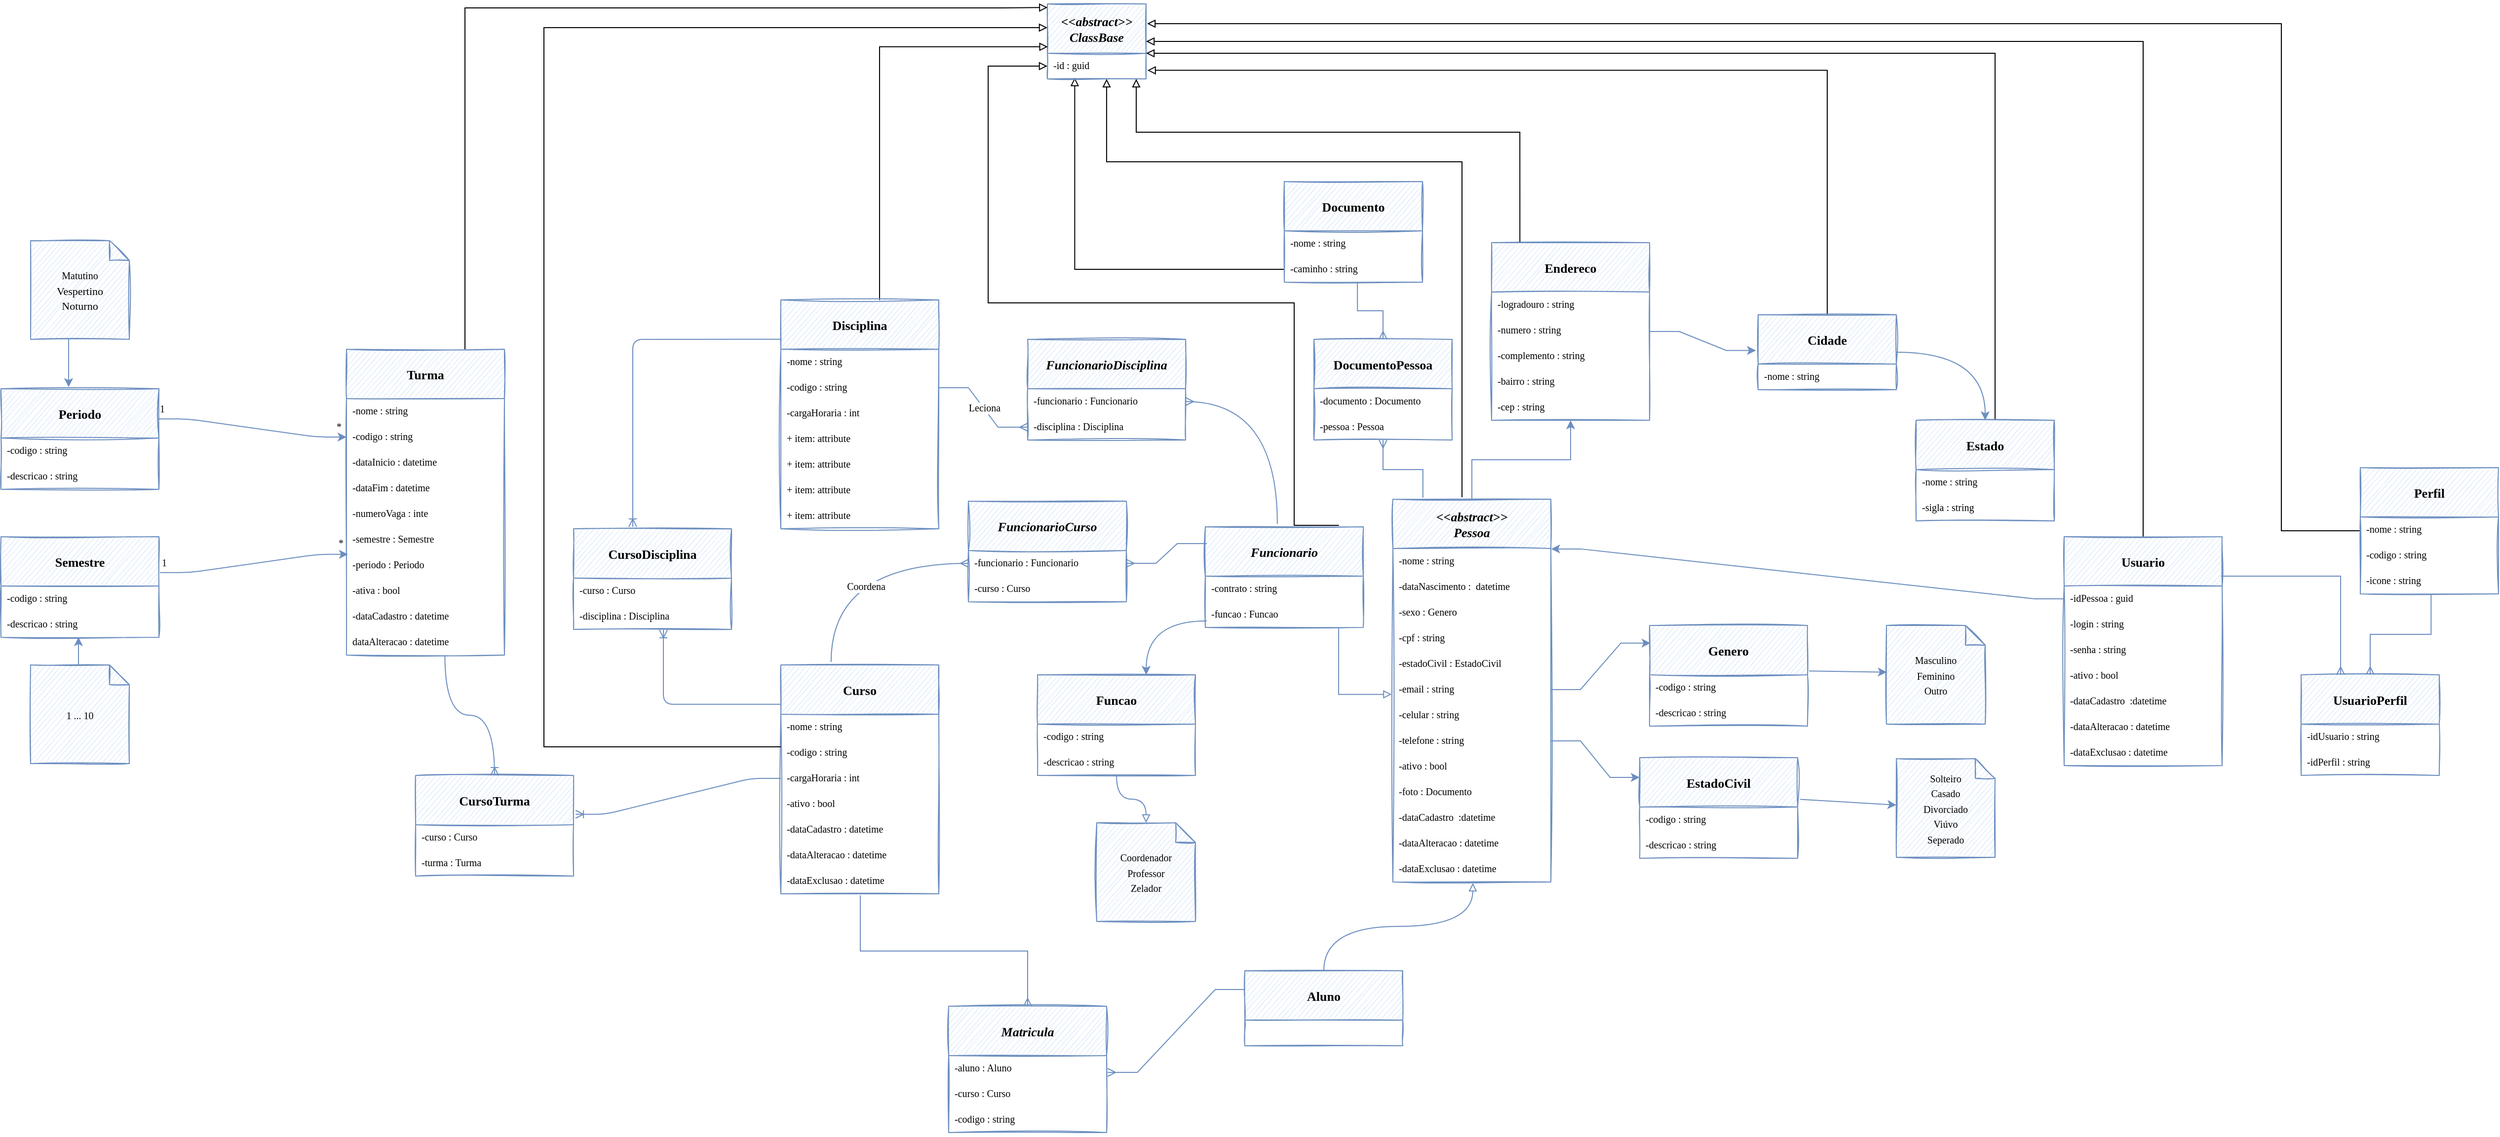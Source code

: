 <mxfile version="14.6.13" type="device"><diagram id="eI2RoyBLqR1kX1sma6lC" name="Página-1"><mxGraphModel dx="2385" dy="1108" grid="1" gridSize="10" guides="1" tooltips="1" connect="1" arrows="1" fold="1" page="0" pageScale="1" pageWidth="827" pageHeight="1169" background="none" math="0" shadow="0"><root><mxCell id="0"/><mxCell id="1" parent="0"/><mxCell id="j_zfeqqm5fbjKDvwrMw9-117" style="rounded=0;sketch=0;orthogonalLoop=1;jettySize=auto;html=1;fontFamily=Mali;fontSource=https%3A%2F%2Ffonts.googleapis.com%2Fcss%3Ffamily%3DMali;fontSize=10;fontColor=#000000;startArrow=none;startFill=0;endArrow=block;endFill=0;edgeStyle=elbowEdgeStyle;elbow=vertical;exitX=0;exitY=0.5;exitDx=0;exitDy=0;entryX=0.277;entryY=0.95;entryDx=0;entryDy=0;entryPerimeter=0;" parent="1" source="LBwAIibaLs4ayXUw3V0C-17" target="LBwAIibaLs4ayXUw3V0C-111" edge="1"><mxGeometry relative="1" as="geometry"><mxPoint x="417" y="69" as="sourcePoint"/><mxPoint x="227.4" y="-122.804" as="targetPoint"/><Array as="points"><mxPoint x="257" y="69"/></Array></mxGeometry></mxCell><mxCell id="LBwAIibaLs4ayXUw3V0C-14" value="Documento" style="swimlane;fontStyle=1;childLayout=stackLayout;horizontal=1;startSize=50;horizontalStack=0;resizeParent=1;resizeParentMax=0;resizeLast=0;collapsible=1;marginBottom=0;labelBackgroundColor=none;sketch=1;swimlaneFillColor=none;fillColor=#dae8fc;fontFamily=Indie Flower;fontSource=https%3A%2F%2Ffonts.googleapis.com%2Fcss%3Ffamily%3DIndie%2BFlower;strokeColor=#6c8ebf;fontSize=13;" parent="1" vertex="1"><mxGeometry x="430" y="-20" width="140" height="102" as="geometry"/></mxCell><mxCell id="LBwAIibaLs4ayXUw3V0C-16" value="-nome : string" style="text;fillColor=none;align=left;verticalAlign=top;spacingLeft=4;spacingRight=4;overflow=hidden;rotatable=0;points=[[0,0.5],[1,0.5]];portConstraint=eastwest;fontFamily=Mali;fontSource=https%3A%2F%2Ffonts.googleapis.com%2Fcss%3Ffamily%3DMali;fontSize=10;" parent="LBwAIibaLs4ayXUw3V0C-14" vertex="1"><mxGeometry y="50" width="140" height="26" as="geometry"/></mxCell><mxCell id="LBwAIibaLs4ayXUw3V0C-17" value="-caminho : string" style="text;fillColor=none;align=left;verticalAlign=top;spacingLeft=4;spacingRight=4;overflow=hidden;rotatable=0;points=[[0,0.5],[1,0.5]];portConstraint=eastwest;fontFamily=Mali;fontSource=https%3A%2F%2Ffonts.googleapis.com%2Fcss%3Ffamily%3DMali;fontSize=10;" parent="LBwAIibaLs4ayXUw3V0C-14" vertex="1"><mxGeometry y="76" width="140" height="26" as="geometry"/></mxCell><mxCell id="j_zfeqqm5fbjKDvwrMw9-36" style="edgeStyle=elbowEdgeStyle;rounded=0;sketch=0;orthogonalLoop=1;jettySize=auto;html=1;fontFamily=Mali;fontSource=https%3A%2F%2Ffonts.googleapis.com%2Fcss%3Ffamily%3DMali;fontSize=10;fontColor=#000000;startArrow=none;startFill=0;endArrow=classic;endFill=1;strokeColor=#6C8EBF;elbow=vertical;" parent="1" source="Y2syG-BBgHpixTCdfGUP-1" target="j_zfeqqm5fbjKDvwrMw9-35" edge="1"><mxGeometry relative="1" as="geometry"/></mxCell><mxCell id="j_zfeqqm5fbjKDvwrMw9-121" style="edgeStyle=orthogonalEdgeStyle;rounded=0;sketch=0;orthogonalLoop=1;jettySize=auto;html=1;fontFamily=Mali;fontSource=https%3A%2F%2Ffonts.googleapis.com%2Fcss%3Ffamily%3DMali;fontSize=10;fontColor=#000000;startArrow=none;startFill=0;endArrow=block;endFill=0;" parent="1" target="LBwAIibaLs4ayXUw3V0C-111" edge="1"><mxGeometry relative="1" as="geometry"><mxPoint x="260" y="-120" as="targetPoint"/><mxPoint x="610" y="300" as="sourcePoint"/><Array as="points"><mxPoint x="610" y="-40"/><mxPoint x="250" y="-40"/></Array></mxGeometry></mxCell><mxCell id="Y2syG-BBgHpixTCdfGUP-1" value="&lt;&lt;abstract&gt;&gt;&#10;Pessoa" style="swimlane;fontStyle=3;align=center;verticalAlign=middle;childLayout=stackLayout;horizontal=1;startSize=50;horizontalStack=0;resizeParent=1;resizeParentMax=0;resizeLast=0;collapsible=1;marginBottom=0;fontFamily=Indie Flower;sketch=1;labelBackgroundColor=none;swimlaneLine=1;fillColor=#dae8fc;strokeColor=#6c8ebf;fontSource=https%3A%2F%2Ffonts.googleapis.com%2Fcss%3Ffamily%3DIndie%2BFlower;labelBorderColor=none;fontSize=13;" parent="1" vertex="1"><mxGeometry x="540" y="302" width="160" height="388" as="geometry"><mxRectangle y="62" width="70" height="26" as="alternateBounds"/></mxGeometry></mxCell><mxCell id="LBwAIibaLs4ayXUw3V0C-1" value="-nome : string" style="text;fillColor=none;align=left;verticalAlign=top;spacingLeft=4;spacingRight=4;overflow=hidden;rotatable=0;points=[[0,0.5],[1,0.5]];portConstraint=eastwest;labelBackgroundColor=none;fontFamily=Mali;fontSource=https%3A%2F%2Ffonts.googleapis.com%2Fcss%3Ffamily%3DMali;fontSize=10;" parent="Y2syG-BBgHpixTCdfGUP-1" vertex="1"><mxGeometry y="50" width="160" height="26" as="geometry"/></mxCell><mxCell id="LBwAIibaLs4ayXUw3V0C-58" value="-dataNascimento :  datetime" style="text;strokeColor=none;fillColor=none;align=left;verticalAlign=top;spacingLeft=4;spacingRight=4;overflow=hidden;rotatable=0;points=[[0,0.5],[1,0.5]];portConstraint=eastwest;fontFamily=Mali;fontSource=https%3A%2F%2Ffonts.googleapis.com%2Fcss%3Ffamily%3DMali;fontColor=#000000;fontSize=10;" parent="Y2syG-BBgHpixTCdfGUP-1" vertex="1"><mxGeometry y="76" width="160" height="26" as="geometry"/></mxCell><mxCell id="LBwAIibaLs4ayXUw3V0C-59" value="-sexo : Genero" style="text;strokeColor=none;fillColor=none;align=left;verticalAlign=top;spacingLeft=4;spacingRight=4;overflow=hidden;rotatable=0;points=[[0,0.5],[1,0.5]];portConstraint=eastwest;fontFamily=Mali;fontSource=https%3A%2F%2Ffonts.googleapis.com%2Fcss%3Ffamily%3DMali;fontColor=#000000;fontSize=10;" parent="Y2syG-BBgHpixTCdfGUP-1" vertex="1"><mxGeometry y="102" width="160" height="26" as="geometry"/></mxCell><mxCell id="LBwAIibaLs4ayXUw3V0C-60" value="-cpf : string" style="text;strokeColor=none;fillColor=none;align=left;verticalAlign=top;spacingLeft=4;spacingRight=4;overflow=hidden;rotatable=0;points=[[0,0.5],[1,0.5]];portConstraint=eastwest;fontFamily=Mali;fontSource=https%3A%2F%2Ffonts.googleapis.com%2Fcss%3Ffamily%3DMali;fontColor=#000000;fontSize=10;" parent="Y2syG-BBgHpixTCdfGUP-1" vertex="1"><mxGeometry y="128" width="160" height="26" as="geometry"/></mxCell><mxCell id="LBwAIibaLs4ayXUw3V0C-62" value="-estadoCivil : EstadoCivil" style="text;strokeColor=none;fillColor=none;align=left;verticalAlign=top;spacingLeft=4;spacingRight=4;overflow=hidden;rotatable=0;points=[[0,0.5],[1,0.5]];portConstraint=eastwest;fontFamily=Mali;fontSource=https%3A%2F%2Ffonts.googleapis.com%2Fcss%3Ffamily%3DMali;fontColor=#000000;fontSize=10;" parent="Y2syG-BBgHpixTCdfGUP-1" vertex="1"><mxGeometry y="154" width="160" height="26" as="geometry"/></mxCell><mxCell id="LBwAIibaLs4ayXUw3V0C-64" value="-email : string" style="text;strokeColor=none;fillColor=none;align=left;verticalAlign=top;spacingLeft=4;spacingRight=4;overflow=hidden;rotatable=0;points=[[0,0.5],[1,0.5]];portConstraint=eastwest;fontFamily=Mali;fontSource=https%3A%2F%2Ffonts.googleapis.com%2Fcss%3Ffamily%3DMali;fontColor=#000000;fontSize=10;" parent="Y2syG-BBgHpixTCdfGUP-1" vertex="1"><mxGeometry y="180" width="160" height="26" as="geometry"/></mxCell><mxCell id="LBwAIibaLs4ayXUw3V0C-65" value="-celular : string" style="text;strokeColor=none;fillColor=none;align=left;verticalAlign=top;spacingLeft=4;spacingRight=4;overflow=hidden;rotatable=0;points=[[0,0.5],[1,0.5]];portConstraint=eastwest;fontFamily=Mali;fontSource=https%3A%2F%2Ffonts.googleapis.com%2Fcss%3Ffamily%3DMali;fontColor=#000000;fontSize=10;labelBackgroundColor=none;" parent="Y2syG-BBgHpixTCdfGUP-1" vertex="1"><mxGeometry y="206" width="160" height="26" as="geometry"/></mxCell><mxCell id="LBwAIibaLs4ayXUw3V0C-66" value="-telefone : string" style="text;strokeColor=none;fillColor=none;align=left;verticalAlign=top;spacingLeft=4;spacingRight=4;overflow=hidden;rotatable=0;points=[[0,0.5],[1,0.5]];portConstraint=eastwest;fontFamily=Mali;fontSource=https%3A%2F%2Ffonts.googleapis.com%2Fcss%3Ffamily%3DMali;fontColor=#000000;fontSize=10;" parent="Y2syG-BBgHpixTCdfGUP-1" vertex="1"><mxGeometry y="232" width="160" height="26" as="geometry"/></mxCell><mxCell id="LBwAIibaLs4ayXUw3V0C-63" value="-ativo : bool" style="text;strokeColor=none;fillColor=none;align=left;verticalAlign=top;spacingLeft=4;spacingRight=4;overflow=hidden;rotatable=0;points=[[0,0.5],[1,0.5]];portConstraint=eastwest;fontFamily=Mali;fontSource=https%3A%2F%2Ffonts.googleapis.com%2Fcss%3Ffamily%3DMali;fontColor=#000000;fontSize=10;" parent="Y2syG-BBgHpixTCdfGUP-1" vertex="1"><mxGeometry y="258" width="160" height="26" as="geometry"/></mxCell><mxCell id="LBwAIibaLs4ayXUw3V0C-67" value="-foto : Documento" style="text;strokeColor=none;fillColor=none;align=left;verticalAlign=top;spacingLeft=4;spacingRight=4;overflow=hidden;rotatable=0;points=[[0,0.5],[1,0.5]];portConstraint=eastwest;fontFamily=Mali;fontSource=https%3A%2F%2Ffonts.googleapis.com%2Fcss%3Ffamily%3DMali;fontColor=#000000;fontSize=10;" parent="Y2syG-BBgHpixTCdfGUP-1" vertex="1"><mxGeometry y="284" width="160" height="26" as="geometry"/></mxCell><mxCell id="LBwAIibaLs4ayXUw3V0C-68" value="-dataCadastro  :datetime" style="text;strokeColor=none;fillColor=none;align=left;verticalAlign=top;spacingLeft=4;spacingRight=4;overflow=hidden;rotatable=0;points=[[0,0.5],[1,0.5]];portConstraint=eastwest;fontFamily=Mali;fontSource=https%3A%2F%2Ffonts.googleapis.com%2Fcss%3Ffamily%3DMali;fontColor=#000000;fontSize=10;" parent="Y2syG-BBgHpixTCdfGUP-1" vertex="1"><mxGeometry y="310" width="160" height="26" as="geometry"/></mxCell><mxCell id="LBwAIibaLs4ayXUw3V0C-69" value="-dataAlteracao : datetime" style="text;strokeColor=none;fillColor=none;align=left;verticalAlign=top;spacingLeft=4;spacingRight=4;overflow=hidden;rotatable=0;points=[[0,0.5],[1,0.5]];portConstraint=eastwest;fontFamily=Mali;fontSource=https%3A%2F%2Ffonts.googleapis.com%2Fcss%3Ffamily%3DMali;fontColor=#000000;fontSize=10;" parent="Y2syG-BBgHpixTCdfGUP-1" vertex="1"><mxGeometry y="336" width="160" height="26" as="geometry"/></mxCell><mxCell id="LBwAIibaLs4ayXUw3V0C-70" value="-dataExclusao : datetime" style="text;strokeColor=none;fillColor=none;align=left;verticalAlign=top;spacingLeft=4;spacingRight=4;overflow=hidden;rotatable=0;points=[[0,0.5],[1,0.5]];portConstraint=eastwest;fontFamily=Mali;fontSource=https%3A%2F%2Ffonts.googleapis.com%2Fcss%3Ffamily%3DMali;fontColor=#000000;fontSize=10;" parent="Y2syG-BBgHpixTCdfGUP-1" vertex="1"><mxGeometry y="362" width="160" height="26" as="geometry"/></mxCell><mxCell id="LBwAIibaLs4ayXUw3V0C-108" value="&lt;&lt;abstract&gt;&gt;&#10;ClassBase" style="swimlane;fontStyle=3;childLayout=stackLayout;horizontal=1;startSize=50;fillColor=#dae8fc;horizontalStack=0;resizeParent=1;resizeParentMax=0;resizeLast=0;collapsible=0;marginBottom=0;swimlaneFillColor=none;labelBackgroundColor=none;pointerEvents=0;fontFamily=Indie Flower;fontSource=https%3A%2F%2Ffonts.googleapis.com%2Fcss%3Ffamily%3DIndie%2BFlower;fontSize=13;sketch=1;strokeColor=#6c8ebf;" parent="1" vertex="1"><mxGeometry x="190" y="-200" width="100" height="76" as="geometry"/></mxCell><mxCell id="LBwAIibaLs4ayXUw3V0C-111" value="-id : guid" style="text;strokeColor=none;fillColor=none;align=left;verticalAlign=top;spacingLeft=4;spacingRight=4;overflow=hidden;rotatable=0;points=[[0,0.5],[1,0.5]];portConstraint=eastwest;rounded=0;shadow=0;labelBackgroundColor=none;sketch=0;pointerEvents=0;fontFamily=Mali;fontSource=https%3A%2F%2Ffonts.googleapis.com%2Fcss%3Ffamily%3DMali;fontSize=10;" parent="LBwAIibaLs4ayXUw3V0C-108" vertex="1"><mxGeometry y="50" width="100" height="26" as="geometry"/></mxCell><mxCell id="Whz1XY_wBZgKUhc6tuvl-2" value="Curso" style="swimlane;fontStyle=1;align=center;verticalAlign=middle;childLayout=stackLayout;horizontal=1;startSize=50;horizontalStack=0;resizeParent=1;resizeParentMax=0;resizeLast=0;collapsible=1;marginBottom=0;fontFamily=Indie Flower;fontSource=https%3A%2F%2Ffonts.googleapis.com%2Fcss%3Ffamily%3DIndie%2BFlower;fontSize=13;strokeColor=#6c8ebf;fillColor=#dae8fc;sketch=1;" parent="1" vertex="1"><mxGeometry x="-80" y="470" width="160" height="232" as="geometry"/></mxCell><mxCell id="Whz1XY_wBZgKUhc6tuvl-3" value="-nome : string" style="text;strokeColor=none;fillColor=none;align=left;verticalAlign=top;spacingLeft=4;spacingRight=4;overflow=hidden;rotatable=0;points=[[0,0.5],[1,0.5]];portConstraint=eastwest;fontFamily=Mali;fontSource=https%3A%2F%2Ffonts.googleapis.com%2Fcss%3Ffamily%3DMali;fontSize=10;" parent="Whz1XY_wBZgKUhc6tuvl-2" vertex="1"><mxGeometry y="50" width="160" height="26" as="geometry"/></mxCell><mxCell id="Whz1XY_wBZgKUhc6tuvl-6" value="-codigo : string" style="text;strokeColor=none;fillColor=none;align=left;verticalAlign=top;spacingLeft=4;spacingRight=4;overflow=hidden;rotatable=0;points=[[0,0.5],[1,0.5]];portConstraint=eastwest;fontFamily=Mali;fontSource=https%3A%2F%2Ffonts.googleapis.com%2Fcss%3Ffamily%3DMali;fontSize=10;" parent="Whz1XY_wBZgKUhc6tuvl-2" vertex="1"><mxGeometry y="76" width="160" height="26" as="geometry"/></mxCell><mxCell id="Whz1XY_wBZgKUhc6tuvl-7" value="-cargaHoraria : int" style="text;strokeColor=none;fillColor=none;align=left;verticalAlign=top;spacingLeft=4;spacingRight=4;overflow=hidden;rotatable=0;points=[[0,0.5],[1,0.5]];portConstraint=eastwest;fontFamily=Mali;fontSource=https%3A%2F%2Ffonts.googleapis.com%2Fcss%3Ffamily%3DMali;fontSize=10;" parent="Whz1XY_wBZgKUhc6tuvl-2" vertex="1"><mxGeometry y="102" width="160" height="26" as="geometry"/></mxCell><mxCell id="Whz1XY_wBZgKUhc6tuvl-8" value="-ativo : bool" style="text;strokeColor=none;fillColor=none;align=left;verticalAlign=top;spacingLeft=4;spacingRight=4;overflow=hidden;rotatable=0;points=[[0,0.5],[1,0.5]];portConstraint=eastwest;fontFamily=Mali;fontSource=https%3A%2F%2Ffonts.googleapis.com%2Fcss%3Ffamily%3DMali;fontSize=10;" parent="Whz1XY_wBZgKUhc6tuvl-2" vertex="1"><mxGeometry y="128" width="160" height="26" as="geometry"/></mxCell><mxCell id="Whz1XY_wBZgKUhc6tuvl-9" value="-dataCadastro : datetime" style="text;strokeColor=none;fillColor=none;align=left;verticalAlign=top;spacingLeft=4;spacingRight=4;overflow=hidden;rotatable=0;points=[[0,0.5],[1,0.5]];portConstraint=eastwest;fontFamily=Mali;fontSource=https%3A%2F%2Ffonts.googleapis.com%2Fcss%3Ffamily%3DMali;fontSize=10;" parent="Whz1XY_wBZgKUhc6tuvl-2" vertex="1"><mxGeometry y="154" width="160" height="26" as="geometry"/></mxCell><mxCell id="Whz1XY_wBZgKUhc6tuvl-10" value="-dataAlteracao : datetime " style="text;strokeColor=none;fillColor=none;align=left;verticalAlign=top;spacingLeft=4;spacingRight=4;overflow=hidden;rotatable=0;points=[[0,0.5],[1,0.5]];portConstraint=eastwest;fontFamily=Mali;fontSource=https%3A%2F%2Ffonts.googleapis.com%2Fcss%3Ffamily%3DMali;fontSize=10;" parent="Whz1XY_wBZgKUhc6tuvl-2" vertex="1"><mxGeometry y="180" width="160" height="26" as="geometry"/></mxCell><mxCell id="Whz1XY_wBZgKUhc6tuvl-11" value="-dataExclusao : datetime" style="text;strokeColor=none;fillColor=none;align=left;verticalAlign=top;spacingLeft=4;spacingRight=4;overflow=hidden;rotatable=0;points=[[0,0.5],[1,0.5]];portConstraint=eastwest;fontFamily=Mali;fontSource=https%3A%2F%2Ffonts.googleapis.com%2Fcss%3Ffamily%3DMali;fontSize=10;" parent="Whz1XY_wBZgKUhc6tuvl-2" vertex="1"><mxGeometry y="206" width="160" height="26" as="geometry"/></mxCell><mxCell id="j_zfeqqm5fbjKDvwrMw9-119" style="edgeStyle=orthogonalEdgeStyle;rounded=0;sketch=0;orthogonalLoop=1;jettySize=auto;html=1;entryX=0.004;entryY=0.571;entryDx=0;entryDy=0;entryPerimeter=0;fontFamily=Mali;fontSource=https%3A%2F%2Ffonts.googleapis.com%2Fcss%3Ffamily%3DMali;fontSize=10;fontColor=#000000;startArrow=none;startFill=0;endArrow=block;endFill=0;" parent="1" source="9_udaT4f8xGROTQAWQmw-1" target="LBwAIibaLs4ayXUw3V0C-108" edge="1"><mxGeometry relative="1" as="geometry"><Array as="points"><mxPoint x="20" y="-157"/></Array></mxGeometry></mxCell><mxCell id="9_udaT4f8xGROTQAWQmw-1" value="Disciplina" style="swimlane;fontStyle=1;align=center;verticalAlign=middle;childLayout=stackLayout;horizontal=1;startSize=50;horizontalStack=0;resizeParent=1;resizeParentMax=0;resizeLast=0;collapsible=1;marginBottom=0;fontFamily=Indie Flower;fontSource=https%3A%2F%2Ffonts.googleapis.com%2Fcss%3Ffamily%3DIndie%2BFlower;fontSize=13;strokeColor=#6c8ebf;fillColor=#dae8fc;sketch=1;" parent="1" vertex="1"><mxGeometry x="-80" y="100" width="160" height="232" as="geometry"/></mxCell><mxCell id="9_udaT4f8xGROTQAWQmw-65" value="-nome : string" style="text;strokeColor=none;fillColor=none;align=left;verticalAlign=top;spacingLeft=4;spacingRight=4;overflow=hidden;rotatable=0;points=[[0,0.5],[1,0.5]];portConstraint=eastwest;fontFamily=Mali;fontSource=https%3A%2F%2Ffonts.googleapis.com%2Fcss%3Ffamily%3DMali;fontSize=10;fontColor=#000000;" parent="9_udaT4f8xGROTQAWQmw-1" vertex="1"><mxGeometry y="50" width="160" height="26" as="geometry"/></mxCell><mxCell id="9_udaT4f8xGROTQAWQmw-66" value="-codigo : string" style="text;strokeColor=none;fillColor=none;align=left;verticalAlign=top;spacingLeft=4;spacingRight=4;overflow=hidden;rotatable=0;points=[[0,0.5],[1,0.5]];portConstraint=eastwest;fontFamily=Mali;fontSource=https%3A%2F%2Ffonts.googleapis.com%2Fcss%3Ffamily%3DMali;fontSize=10;fontColor=#000000;" parent="9_udaT4f8xGROTQAWQmw-1" vertex="1"><mxGeometry y="76" width="160" height="26" as="geometry"/></mxCell><mxCell id="9_udaT4f8xGROTQAWQmw-67" value="-cargaHoraria : int" style="text;strokeColor=none;fillColor=none;align=left;verticalAlign=top;spacingLeft=4;spacingRight=4;overflow=hidden;rotatable=0;points=[[0,0.5],[1,0.5]];portConstraint=eastwest;fontFamily=Mali;fontSource=https%3A%2F%2Ffonts.googleapis.com%2Fcss%3Ffamily%3DMali;fontSize=10;fontColor=#000000;" parent="9_udaT4f8xGROTQAWQmw-1" vertex="1"><mxGeometry y="102" width="160" height="26" as="geometry"/></mxCell><mxCell id="9_udaT4f8xGROTQAWQmw-68" value="+ item: attribute" style="text;strokeColor=none;fillColor=none;align=left;verticalAlign=top;spacingLeft=4;spacingRight=4;overflow=hidden;rotatable=0;points=[[0,0.5],[1,0.5]];portConstraint=eastwest;fontFamily=Mali;fontSource=https%3A%2F%2Ffonts.googleapis.com%2Fcss%3Ffamily%3DMali;fontSize=10;fontColor=#000000;" parent="9_udaT4f8xGROTQAWQmw-1" vertex="1"><mxGeometry y="128" width="160" height="26" as="geometry"/></mxCell><mxCell id="9_udaT4f8xGROTQAWQmw-69" value="+ item: attribute" style="text;strokeColor=none;fillColor=none;align=left;verticalAlign=top;spacingLeft=4;spacingRight=4;overflow=hidden;rotatable=0;points=[[0,0.5],[1,0.5]];portConstraint=eastwest;fontFamily=Mali;fontSource=https%3A%2F%2Ffonts.googleapis.com%2Fcss%3Ffamily%3DMali;fontSize=10;fontColor=#000000;" parent="9_udaT4f8xGROTQAWQmw-1" vertex="1"><mxGeometry y="154" width="160" height="26" as="geometry"/></mxCell><mxCell id="9_udaT4f8xGROTQAWQmw-70" value="+ item: attribute" style="text;strokeColor=none;fillColor=none;align=left;verticalAlign=top;spacingLeft=4;spacingRight=4;overflow=hidden;rotatable=0;points=[[0,0.5],[1,0.5]];portConstraint=eastwest;fontFamily=Mali;fontSource=https%3A%2F%2Ffonts.googleapis.com%2Fcss%3Ffamily%3DMali;fontSize=10;fontColor=#000000;" parent="9_udaT4f8xGROTQAWQmw-1" vertex="1"><mxGeometry y="180" width="160" height="26" as="geometry"/></mxCell><mxCell id="9_udaT4f8xGROTQAWQmw-71" value="+ item: attribute" style="text;strokeColor=none;fillColor=none;align=left;verticalAlign=top;spacingLeft=4;spacingRight=4;overflow=hidden;rotatable=0;points=[[0,0.5],[1,0.5]];portConstraint=eastwest;fontFamily=Mali;fontSource=https%3A%2F%2Ffonts.googleapis.com%2Fcss%3Ffamily%3DMali;fontSize=10;fontColor=#000000;" parent="9_udaT4f8xGROTQAWQmw-1" vertex="1"><mxGeometry y="206" width="160" height="26" as="geometry"/></mxCell><mxCell id="j_zfeqqm5fbjKDvwrMw9-120" style="edgeStyle=orthogonalEdgeStyle;rounded=0;sketch=0;orthogonalLoop=1;jettySize=auto;html=1;entryX=0.002;entryY=0.047;entryDx=0;entryDy=0;entryPerimeter=0;fontFamily=Mali;fontSource=https%3A%2F%2Ffonts.googleapis.com%2Fcss%3Ffamily%3DMali;fontSize=10;fontColor=#000000;startArrow=none;startFill=0;endArrow=block;endFill=0;exitX=0.75;exitY=0;exitDx=0;exitDy=0;" parent="1" source="9_udaT4f8xGROTQAWQmw-9" target="LBwAIibaLs4ayXUw3V0C-108" edge="1"><mxGeometry relative="1" as="geometry"><Array as="points"><mxPoint x="-400" y="-196"/><mxPoint x="140" y="-196"/></Array></mxGeometry></mxCell><mxCell id="9_udaT4f8xGROTQAWQmw-9" value="Turma" style="swimlane;fontStyle=1;align=center;verticalAlign=middle;childLayout=stackLayout;horizontal=1;startSize=50;horizontalStack=0;resizeParent=1;resizeParentMax=0;resizeLast=0;collapsible=1;marginBottom=0;fontFamily=Indie Flower;fontSource=https%3A%2F%2Ffonts.googleapis.com%2Fcss%3Ffamily%3DIndie%2BFlower;fontSize=13;strokeColor=#6c8ebf;fillColor=#dae8fc;sketch=1;" parent="1" vertex="1"><mxGeometry x="-520" y="150" width="160" height="310" as="geometry"/></mxCell><mxCell id="9_udaT4f8xGROTQAWQmw-10" value="-nome : string" style="text;strokeColor=none;fillColor=none;align=left;verticalAlign=top;spacingLeft=4;spacingRight=4;overflow=hidden;rotatable=0;points=[[0,0.5],[1,0.5]];portConstraint=eastwest;fontFamily=Mali;fontSource=https%3A%2F%2Ffonts.googleapis.com%2Fcss%3Ffamily%3DMali;fontSize=10;" parent="9_udaT4f8xGROTQAWQmw-9" vertex="1"><mxGeometry y="50" width="160" height="26" as="geometry"/></mxCell><mxCell id="9_udaT4f8xGROTQAWQmw-40" value="-codigo : string" style="text;strokeColor=none;fillColor=none;align=left;verticalAlign=top;spacingLeft=4;spacingRight=4;overflow=hidden;rotatable=0;points=[[0,0.5],[1,0.5]];portConstraint=eastwest;fontFamily=Mali;fontSource=https%3A%2F%2Ffonts.googleapis.com%2Fcss%3Ffamily%3DMali;fontSize=10;" parent="9_udaT4f8xGROTQAWQmw-9" vertex="1"><mxGeometry y="76" width="160" height="26" as="geometry"/></mxCell><mxCell id="9_udaT4f8xGROTQAWQmw-41" value="-dataInicio : datetime" style="text;strokeColor=none;fillColor=none;align=left;verticalAlign=top;spacingLeft=4;spacingRight=4;overflow=hidden;rotatable=0;points=[[0,0.5],[1,0.5]];portConstraint=eastwest;fontFamily=Mali;fontSource=https%3A%2F%2Ffonts.googleapis.com%2Fcss%3Ffamily%3DMali;fontColor=#000000;fontSize=10;" parent="9_udaT4f8xGROTQAWQmw-9" vertex="1"><mxGeometry y="102" width="160" height="26" as="geometry"/></mxCell><mxCell id="9_udaT4f8xGROTQAWQmw-42" value="-dataFim : datetime" style="text;strokeColor=none;fillColor=none;align=left;verticalAlign=top;spacingLeft=4;spacingRight=4;overflow=hidden;rotatable=0;points=[[0,0.5],[1,0.5]];portConstraint=eastwest;fontFamily=Mali;fontSource=https%3A%2F%2Ffonts.googleapis.com%2Fcss%3Ffamily%3DMali;fontColor=#000000;fontSize=10;" parent="9_udaT4f8xGROTQAWQmw-9" vertex="1"><mxGeometry y="128" width="160" height="26" as="geometry"/></mxCell><mxCell id="9_udaT4f8xGROTQAWQmw-47" value="-numeroVaga : inte" style="text;strokeColor=none;fillColor=none;align=left;verticalAlign=top;spacingLeft=4;spacingRight=4;overflow=hidden;rotatable=0;points=[[0,0.5],[1,0.5]];portConstraint=eastwest;fontFamily=Mali;fontSource=https%3A%2F%2Ffonts.googleapis.com%2Fcss%3Ffamily%3DMali;fontColor=#000000;fontSize=10;" parent="9_udaT4f8xGROTQAWQmw-9" vertex="1"><mxGeometry y="154" width="160" height="26" as="geometry"/></mxCell><mxCell id="9_udaT4f8xGROTQAWQmw-48" value="-semestre : Semestre" style="text;strokeColor=none;fillColor=none;align=left;verticalAlign=top;spacingLeft=4;spacingRight=4;overflow=hidden;rotatable=0;points=[[0,0.5],[1,0.5]];portConstraint=eastwest;fontFamily=Mali;fontSource=https%3A%2F%2Ffonts.googleapis.com%2Fcss%3Ffamily%3DMali;fontColor=#000000;fontSize=10;" parent="9_udaT4f8xGROTQAWQmw-9" vertex="1"><mxGeometry y="180" width="160" height="26" as="geometry"/></mxCell><mxCell id="9_udaT4f8xGROTQAWQmw-49" value="-periodo : Periodo" style="text;strokeColor=none;fillColor=none;align=left;verticalAlign=top;spacingLeft=4;spacingRight=4;overflow=hidden;rotatable=0;points=[[0,0.5],[1,0.5]];portConstraint=eastwest;fontFamily=Mali;fontSource=https%3A%2F%2Ffonts.googleapis.com%2Fcss%3Ffamily%3DMali;fontColor=#000000;fontSize=10;" parent="9_udaT4f8xGROTQAWQmw-9" vertex="1"><mxGeometry y="206" width="160" height="26" as="geometry"/></mxCell><mxCell id="9_udaT4f8xGROTQAWQmw-50" value="-ativa : bool" style="text;strokeColor=none;fillColor=none;align=left;verticalAlign=top;spacingLeft=4;spacingRight=4;overflow=hidden;rotatable=0;points=[[0,0.5],[1,0.5]];portConstraint=eastwest;fontFamily=Mali;fontSource=https%3A%2F%2Ffonts.googleapis.com%2Fcss%3Ffamily%3DMali;fontColor=#000000;fontSize=10;" parent="9_udaT4f8xGROTQAWQmw-9" vertex="1"><mxGeometry y="232" width="160" height="26" as="geometry"/></mxCell><mxCell id="9_udaT4f8xGROTQAWQmw-51" value="-dataCadastro : datetime" style="text;strokeColor=none;fillColor=none;align=left;verticalAlign=top;spacingLeft=4;spacingRight=4;overflow=hidden;rotatable=0;points=[[0,0.5],[1,0.5]];portConstraint=eastwest;fontFamily=Mali;fontSource=https%3A%2F%2Ffonts.googleapis.com%2Fcss%3Ffamily%3DMali;fontColor=#000000;fontSize=10;" parent="9_udaT4f8xGROTQAWQmw-9" vertex="1"><mxGeometry y="258" width="160" height="26" as="geometry"/></mxCell><mxCell id="9_udaT4f8xGROTQAWQmw-52" value="dataAlteracao : datetime" style="text;strokeColor=none;fillColor=none;align=left;verticalAlign=top;spacingLeft=4;spacingRight=4;overflow=hidden;rotatable=0;points=[[0,0.5],[1,0.5]];portConstraint=eastwest;fontFamily=Mali;fontSource=https%3A%2F%2Ffonts.googleapis.com%2Fcss%3Ffamily%3DMali;fontColor=#000000;fontSize=10;" parent="9_udaT4f8xGROTQAWQmw-9" vertex="1"><mxGeometry y="284" width="160" height="26" as="geometry"/></mxCell><mxCell id="j_zfeqqm5fbjKDvwrMw9-72" style="edgeStyle=elbowEdgeStyle;rounded=0;sketch=0;orthogonalLoop=1;jettySize=auto;html=1;fontFamily=Mali;fontSource=https%3A%2F%2Ffonts.googleapis.com%2Fcss%3Ffamily%3DMali;fontSize=10;fontColor=#000000;startArrow=ERmany;startFill=0;endArrow=none;endFill=0;strokeColor=#6C8EBF;entryX=0.503;entryY=1.06;entryDx=0;entryDy=0;entryPerimeter=0;elbow=vertical;" parent="1" source="9_udaT4f8xGROTQAWQmw-17" target="Whz1XY_wBZgKUhc6tuvl-11" edge="1"><mxGeometry relative="1" as="geometry"><mxPoint x="130" y="700" as="targetPoint"/></mxGeometry></mxCell><mxCell id="9_udaT4f8xGROTQAWQmw-17" value="Matricula" style="swimlane;fontStyle=3;align=center;verticalAlign=middle;childLayout=stackLayout;horizontal=1;startSize=50;horizontalStack=0;resizeParent=1;resizeParentMax=0;resizeLast=0;collapsible=1;marginBottom=0;fontFamily=Indie Flower;fontSource=https%3A%2F%2Ffonts.googleapis.com%2Fcss%3Ffamily%3DIndie%2BFlower;fontSize=13;strokeColor=#6c8ebf;fillColor=#dae8fc;sketch=1;" parent="1" vertex="1"><mxGeometry x="90" y="816" width="160" height="128" as="geometry"/></mxCell><mxCell id="j_zfeqqm5fbjKDvwrMw9-70" value="-aluno : Aluno" style="text;strokeColor=none;fillColor=none;align=left;verticalAlign=top;spacingLeft=4;spacingRight=4;overflow=hidden;rotatable=0;points=[[0,0.5],[1,0.5]];portConstraint=eastwest;fontFamily=Mali;fontSource=https%3A%2F%2Ffonts.googleapis.com%2Fcss%3Ffamily%3DMali;fontSize=10;fontColor=#000000;" parent="9_udaT4f8xGROTQAWQmw-17" vertex="1"><mxGeometry y="50" width="160" height="26" as="geometry"/></mxCell><mxCell id="j_zfeqqm5fbjKDvwrMw9-69" value="-curso : Curso" style="text;strokeColor=none;fillColor=none;align=left;verticalAlign=top;spacingLeft=4;spacingRight=4;overflow=hidden;rotatable=0;points=[[0,0.5],[1,0.5]];portConstraint=eastwest;fontFamily=Mali;fontSource=https%3A%2F%2Ffonts.googleapis.com%2Fcss%3Ffamily%3DMali;fontSize=10;fontColor=#000000;" parent="9_udaT4f8xGROTQAWQmw-17" vertex="1"><mxGeometry y="76" width="160" height="26" as="geometry"/></mxCell><mxCell id="j_zfeqqm5fbjKDvwrMw9-71" value="-codigo : string" style="text;strokeColor=none;fillColor=none;align=left;verticalAlign=top;spacingLeft=4;spacingRight=4;overflow=hidden;rotatable=0;points=[[0,0.5],[1,0.5]];portConstraint=eastwest;fontFamily=Mali;fontSource=https%3A%2F%2Ffonts.googleapis.com%2Fcss%3Ffamily%3DMali;fontSize=10;fontColor=#000000;" parent="9_udaT4f8xGROTQAWQmw-17" vertex="1"><mxGeometry y="102" width="160" height="26" as="geometry"/></mxCell><mxCell id="9_udaT4f8xGROTQAWQmw-73" value="CursoDisciplina" style="swimlane;fontStyle=1;align=center;verticalAlign=middle;childLayout=stackLayout;horizontal=1;startSize=50;horizontalStack=0;resizeParent=1;resizeParentMax=0;resizeLast=0;collapsible=1;marginBottom=0;fontFamily=Indie Flower;fontSource=https%3A%2F%2Ffonts.googleapis.com%2Fcss%3Ffamily%3DIndie%2BFlower;fontSize=13;fontColor=#000000;strokeColor=#6c8ebf;fillColor=#dae8fc;sketch=1;" parent="1" vertex="1"><mxGeometry x="-290" y="332" width="160" height="102" as="geometry"/></mxCell><mxCell id="9_udaT4f8xGROTQAWQmw-74" value="-curso : Curso" style="text;strokeColor=none;fillColor=none;align=left;verticalAlign=top;spacingLeft=4;spacingRight=4;overflow=hidden;rotatable=0;points=[[0,0.5],[1,0.5]];portConstraint=eastwest;fontFamily=Mali;fontSource=https%3A%2F%2Ffonts.googleapis.com%2Fcss%3Ffamily%3DMali;fontSize=10;" parent="9_udaT4f8xGROTQAWQmw-73" vertex="1"><mxGeometry y="50" width="160" height="26" as="geometry"/></mxCell><mxCell id="9_udaT4f8xGROTQAWQmw-77" value="-disciplina : Disciplina" style="text;strokeColor=none;fillColor=none;align=left;verticalAlign=top;spacingLeft=4;spacingRight=4;overflow=hidden;rotatable=0;points=[[0,0.5],[1,0.5]];portConstraint=eastwest;fontFamily=Mali;fontSource=https%3A%2F%2Ffonts.googleapis.com%2Fcss%3Ffamily%3DMali;fontSize=10;fontColor=#000000;" parent="9_udaT4f8xGROTQAWQmw-73" vertex="1"><mxGeometry y="76" width="160" height="26" as="geometry"/></mxCell><mxCell id="9_udaT4f8xGROTQAWQmw-78" value="" style="fontSize=12;html=1;endArrow=ERoneToMany;fontFamily=Mali;fontSource=https%3A%2F%2Ffonts.googleapis.com%2Fcss%3Ffamily%3DMali;fontColor=#000000;strokeColor=#6C8EBF;edgeStyle=elbowEdgeStyle;elbow=vertical;exitX=0.005;exitY=0.172;exitDx=0;exitDy=0;exitPerimeter=0;" parent="1" source="9_udaT4f8xGROTQAWQmw-1" edge="1"><mxGeometry width="100" height="100" relative="1" as="geometry"><mxPoint x="-150" y="120" as="sourcePoint"/><mxPoint x="-230" y="330" as="targetPoint"/><Array as="points"><mxPoint x="-170" y="140"/><mxPoint x="-180" y="150"/></Array></mxGeometry></mxCell><mxCell id="9_udaT4f8xGROTQAWQmw-81" value="" style="fontSize=12;html=1;endArrow=ERoneToMany;fontFamily=Mali;fontSource=https%3A%2F%2Ffonts.googleapis.com%2Fcss%3Ffamily%3DMali;fontColor=#000000;strokeColor=#6C8EBF;exitX=0;exitY=0.172;exitDx=0;exitDy=0;exitPerimeter=0;entryX=0.569;entryY=1.02;entryDx=0;entryDy=0;entryPerimeter=0;edgeStyle=orthogonalEdgeStyle;" parent="1" source="Whz1XY_wBZgKUhc6tuvl-2" target="9_udaT4f8xGROTQAWQmw-77" edge="1"><mxGeometry width="100" height="100" relative="1" as="geometry"><mxPoint x="20.0" y="343.016" as="sourcePoint"/><mxPoint x="97.44" y="130.004" as="targetPoint"/></mxGeometry></mxCell><mxCell id="9_udaT4f8xGROTQAWQmw-82" value="CursoTurma" style="swimlane;fontStyle=1;align=center;verticalAlign=middle;childLayout=stackLayout;horizontal=1;startSize=50;horizontalStack=0;resizeParent=1;resizeParentMax=0;resizeLast=0;collapsible=1;marginBottom=0;fontFamily=Indie Flower;fontSource=https%3A%2F%2Ffonts.googleapis.com%2Fcss%3Ffamily%3DIndie%2BFlower;fontSize=13;fontColor=#000000;strokeColor=#6c8ebf;fillColor=#dae8fc;sketch=1;" parent="1" vertex="1"><mxGeometry x="-450" y="582" width="160" height="102" as="geometry"/></mxCell><mxCell id="9_udaT4f8xGROTQAWQmw-83" value="-curso : Curso" style="text;strokeColor=none;fillColor=none;align=left;verticalAlign=top;spacingLeft=4;spacingRight=4;overflow=hidden;rotatable=0;points=[[0,0.5],[1,0.5]];portConstraint=eastwest;fontFamily=Mali;fontSource=https%3A%2F%2Ffonts.googleapis.com%2Fcss%3Ffamily%3DMali;fontSize=10;" parent="9_udaT4f8xGROTQAWQmw-82" vertex="1"><mxGeometry y="50" width="160" height="26" as="geometry"/></mxCell><mxCell id="9_udaT4f8xGROTQAWQmw-84" value="-turma : Turma" style="text;strokeColor=none;fillColor=none;align=left;verticalAlign=top;spacingLeft=4;spacingRight=4;overflow=hidden;rotatable=0;points=[[0,0.5],[1,0.5]];portConstraint=eastwest;fontFamily=Mali;fontSource=https%3A%2F%2Ffonts.googleapis.com%2Fcss%3Ffamily%3DMali;fontSize=10;fontColor=#000000;" parent="9_udaT4f8xGROTQAWQmw-82" vertex="1"><mxGeometry y="76" width="160" height="26" as="geometry"/></mxCell><mxCell id="9_udaT4f8xGROTQAWQmw-85" value="" style="fontSize=12;html=1;endArrow=ERoneToMany;fontFamily=Mali;fontSource=https%3A%2F%2Ffonts.googleapis.com%2Fcss%3Ffamily%3DMali;fontColor=#000000;strokeColor=#6C8EBF;exitX=0.623;exitY=0.999;exitDx=0;exitDy=0;exitPerimeter=0;elbow=vertical;edgeStyle=orthogonalEdgeStyle;curved=1;" parent="1" source="9_udaT4f8xGROTQAWQmw-52" target="9_udaT4f8xGROTQAWQmw-82" edge="1"><mxGeometry width="100" height="100" relative="1" as="geometry"><mxPoint x="-687" y="490" as="sourcePoint"/><mxPoint x="-587" y="390" as="targetPoint"/></mxGeometry></mxCell><mxCell id="9_udaT4f8xGROTQAWQmw-88" value="" style="fontSize=12;html=1;endArrow=ERoneToMany;fontFamily=Mali;fontSource=https%3A%2F%2Ffonts.googleapis.com%2Fcss%3Ffamily%3DMali;fontColor=#000000;strokeColor=#6C8EBF;exitX=0;exitY=0.5;exitDx=0;exitDy=0;entryX=1.013;entryY=0.386;entryDx=0;entryDy=0;entryPerimeter=0;edgeStyle=entityRelationEdgeStyle;" parent="1" source="Whz1XY_wBZgKUhc6tuvl-7" target="9_udaT4f8xGROTQAWQmw-82" edge="1"><mxGeometry width="100" height="100" relative="1" as="geometry"><mxPoint x="-340" y="410" as="sourcePoint"/><mxPoint x="-440" y="510" as="targetPoint"/></mxGeometry></mxCell><mxCell id="j_zfeqqm5fbjKDvwrMw9-1" value="Periodo" style="swimlane;fontStyle=1;align=center;verticalAlign=middle;childLayout=stackLayout;horizontal=1;startSize=50;horizontalStack=0;resizeParent=1;resizeParentMax=0;resizeLast=0;collapsible=1;marginBottom=0;fontFamily=Indie Flower;fontSource=https%3A%2F%2Ffonts.googleapis.com%2Fcss%3Ffamily%3DIndie%2BFlower;fontSize=13;strokeColor=#6c8ebf;fillColor=#dae8fc;sketch=1;" parent="1" vertex="1"><mxGeometry x="-870" y="190" width="160" height="102" as="geometry"/></mxCell><mxCell id="j_zfeqqm5fbjKDvwrMw9-2" value="-codigo : string" style="text;strokeColor=none;fillColor=none;align=left;verticalAlign=top;spacingLeft=4;spacingRight=4;overflow=hidden;rotatable=0;points=[[0,0.5],[1,0.5]];portConstraint=eastwest;fontFamily=Mali;fontSource=https%3A%2F%2Ffonts.googleapis.com%2Fcss%3Ffamily%3DMali;fontSize=10;" parent="j_zfeqqm5fbjKDvwrMw9-1" vertex="1"><mxGeometry y="50" width="160" height="26" as="geometry"/></mxCell><mxCell id="j_zfeqqm5fbjKDvwrMw9-5" value="-descricao : string" style="text;strokeColor=none;fillColor=none;align=left;verticalAlign=top;spacingLeft=4;spacingRight=4;overflow=hidden;rotatable=0;points=[[0,0.5],[1,0.5]];portConstraint=eastwest;fontFamily=Mali;fontSource=https%3A%2F%2Ffonts.googleapis.com%2Fcss%3Ffamily%3DMali;fontSize=10;" parent="j_zfeqqm5fbjKDvwrMw9-1" vertex="1"><mxGeometry y="76" width="160" height="26" as="geometry"/></mxCell><mxCell id="j_zfeqqm5fbjKDvwrMw9-10" value="" style="endArrow=classic;html=1;rounded=1;fontFamily=Mali;fontSource=https%3A%2F%2Ffonts.googleapis.com%2Fcss%3Ffamily%3DMali;fontColor=#000000;entryX=0;entryY=0.5;entryDx=0;entryDy=0;endFill=1;edgeStyle=entityRelationEdgeStyle;exitX=0.995;exitY=0.3;exitDx=0;exitDy=0;exitPerimeter=0;fontSize=12;strokeColor=#6C8EBF;startArrow=none;startFill=0;" parent="1" source="j_zfeqqm5fbjKDvwrMw9-1" target="9_udaT4f8xGROTQAWQmw-40" edge="1"><mxGeometry relative="1" as="geometry"><mxPoint x="-987" y="170" as="sourcePoint"/><mxPoint x="-817" y="330" as="targetPoint"/></mxGeometry></mxCell><mxCell id="j_zfeqqm5fbjKDvwrMw9-11" value="1" style="resizable=0;html=1;align=left;verticalAlign=bottom;fontSize=10;fontFamily=Mali;fontSource=https%3A%2F%2Ffonts.googleapis.com%2Fcss%3Ffamily%3DMali;" parent="j_zfeqqm5fbjKDvwrMw9-10" connectable="0" vertex="1"><mxGeometry x="-1" relative="1" as="geometry"><mxPoint y="-2" as="offset"/></mxGeometry></mxCell><mxCell id="j_zfeqqm5fbjKDvwrMw9-12" value="*" style="resizable=0;html=1;align=right;verticalAlign=bottom;fontSize=10;fontFamily=Mali;fontSource=https%3A%2F%2Ffonts.googleapis.com%2Fcss%3Ffamily%3DMali;" parent="j_zfeqqm5fbjKDvwrMw9-10" connectable="0" vertex="1"><mxGeometry x="1" relative="1" as="geometry"><mxPoint x="-4" y="-3" as="offset"/></mxGeometry></mxCell><mxCell id="j_zfeqqm5fbjKDvwrMw9-13" value="Semestre" style="swimlane;fontStyle=1;align=center;verticalAlign=middle;childLayout=stackLayout;horizontal=1;startSize=50;horizontalStack=0;resizeParent=1;resizeParentMax=0;resizeLast=0;collapsible=1;marginBottom=0;fontFamily=Indie Flower;fontSource=https%3A%2F%2Ffonts.googleapis.com%2Fcss%3Ffamily%3DIndie%2BFlower;fontSize=13;strokeColor=#6c8ebf;fillColor=#dae8fc;sketch=1;" parent="1" vertex="1"><mxGeometry x="-870" y="340" width="160" height="102" as="geometry"/></mxCell><mxCell id="j_zfeqqm5fbjKDvwrMw9-14" value="-codigo : string" style="text;strokeColor=none;fillColor=none;align=left;verticalAlign=top;spacingLeft=4;spacingRight=4;overflow=hidden;rotatable=0;points=[[0,0.5],[1,0.5]];portConstraint=eastwest;fontFamily=Mali;fontSource=https%3A%2F%2Ffonts.googleapis.com%2Fcss%3Ffamily%3DMali;fontSize=10;" parent="j_zfeqqm5fbjKDvwrMw9-13" vertex="1"><mxGeometry y="50" width="160" height="26" as="geometry"/></mxCell><mxCell id="j_zfeqqm5fbjKDvwrMw9-15" value="-descricao : string" style="text;strokeColor=none;fillColor=none;align=left;verticalAlign=top;spacingLeft=4;spacingRight=4;overflow=hidden;rotatable=0;points=[[0,0.5],[1,0.5]];portConstraint=eastwest;fontFamily=Mali;fontSource=https%3A%2F%2Ffonts.googleapis.com%2Fcss%3Ffamily%3DMali;fontSize=10;" parent="j_zfeqqm5fbjKDvwrMw9-13" vertex="1"><mxGeometry y="76" width="160" height="26" as="geometry"/></mxCell><mxCell id="j_zfeqqm5fbjKDvwrMw9-16" value="" style="endArrow=classic;html=1;rounded=1;fontFamily=Mali;fontSource=https%3A%2F%2Ffonts.googleapis.com%2Fcss%3Ffamily%3DMali;fontColor=#000000;entryX=0.009;entryY=0.073;entryDx=0;entryDy=0;endFill=1;exitX=1.007;exitY=0.357;exitDx=0;exitDy=0;exitPerimeter=0;fontSize=12;strokeColor=#6C8EBF;startArrow=none;startFill=0;entryPerimeter=0;edgeStyle=entityRelationEdgeStyle;" parent="1" source="j_zfeqqm5fbjKDvwrMw9-13" target="9_udaT4f8xGROTQAWQmw-49" edge="1"><mxGeometry relative="1" as="geometry"><mxPoint x="-987.8" y="303.6" as="sourcePoint"/><mxPoint x="-787" y="362.0" as="targetPoint"/></mxGeometry></mxCell><mxCell id="j_zfeqqm5fbjKDvwrMw9-17" value="1" style="resizable=0;html=1;align=left;verticalAlign=bottom;fontSize=10;fontFamily=Mali;fontSource=https%3A%2F%2Ffonts.googleapis.com%2Fcss%3Ffamily%3DMali;" parent="j_zfeqqm5fbjKDvwrMw9-16" connectable="0" vertex="1"><mxGeometry x="-1" relative="1" as="geometry"><mxPoint y="-2" as="offset"/></mxGeometry></mxCell><mxCell id="j_zfeqqm5fbjKDvwrMw9-18" value="*" style="resizable=0;html=1;align=right;verticalAlign=bottom;fontSize=10;fontFamily=Mali;fontSource=https%3A%2F%2Ffonts.googleapis.com%2Fcss%3Ffamily%3DMali;" parent="j_zfeqqm5fbjKDvwrMw9-16" connectable="0" vertex="1"><mxGeometry x="1" relative="1" as="geometry"><mxPoint x="-4" y="-3" as="offset"/></mxGeometry></mxCell><mxCell id="j_zfeqqm5fbjKDvwrMw9-20" style="edgeStyle=elbowEdgeStyle;sketch=0;orthogonalLoop=1;jettySize=auto;html=1;entryX=0.427;entryY=-0.016;entryDx=0;entryDy=0;entryPerimeter=0;fontFamily=Mali;fontSource=https%3A%2F%2Ffonts.googleapis.com%2Fcss%3Ffamily%3DMali;fontSize=10;fontColor=#000000;startArrow=none;startFill=0;endArrow=classic;endFill=1;rounded=0;strokeColor=#6C8EBF;" parent="1" source="j_zfeqqm5fbjKDvwrMw9-19" target="j_zfeqqm5fbjKDvwrMw9-1" edge="1"><mxGeometry relative="1" as="geometry"/></mxCell><mxCell id="j_zfeqqm5fbjKDvwrMw9-19" value="&lt;span style=&quot;font-weight: normal ; font-style: normal&quot;&gt;&lt;span style=&quot;font-size: 10px&quot;&gt;Matutino&lt;/span&gt;&lt;br&gt;&lt;span style=&quot;font-size: 11px&quot;&gt;Vespertino&lt;/span&gt;&lt;br&gt;&lt;span style=&quot;font-size: 11px&quot;&gt;Noturno&lt;/span&gt;&lt;/span&gt;" style="shape=note;size=20;whiteSpace=wrap;html=1;fontFamily=Indie Flower;fontSource=https%3A%2F%2Ffonts.googleapis.com%2Fcss%3Ffamily%3DIndie%2BFlower;fontSize=13;fontColor=#000000;fontStyle=3;strokeColor=#6c8ebf;fillColor=#dae8fc;startSize=50;sketch=1;" parent="1" vertex="1"><mxGeometry x="-840" y="40" width="100" height="100" as="geometry"/></mxCell><mxCell id="j_zfeqqm5fbjKDvwrMw9-25" style="edgeStyle=elbowEdgeStyle;rounded=0;sketch=0;orthogonalLoop=1;jettySize=auto;html=1;entryX=0.491;entryY=0.994;entryDx=0;entryDy=0;entryPerimeter=0;fontFamily=Mali;fontSource=https%3A%2F%2Ffonts.googleapis.com%2Fcss%3Ffamily%3DMali;fontSize=10;fontColor=#000000;startArrow=none;startFill=0;endArrow=classic;endFill=1;strokeColor=#6C8EBF;" parent="1" source="j_zfeqqm5fbjKDvwrMw9-21" target="j_zfeqqm5fbjKDvwrMw9-15" edge="1"><mxGeometry relative="1" as="geometry"/></mxCell><mxCell id="j_zfeqqm5fbjKDvwrMw9-21" value="&lt;span style=&quot;font-size: 10px ; font-style: normal ; font-weight: 400&quot;&gt;1 ... 10&lt;/span&gt;" style="shape=note;size=20;whiteSpace=wrap;html=1;fontFamily=Indie Flower;fontSource=https%3A%2F%2Ffonts.googleapis.com%2Fcss%3Ffamily%3DIndie%2BFlower;fontSize=13;fontColor=#000000;fontStyle=3;strokeColor=#6c8ebf;fillColor=#dae8fc;startSize=50;sketch=1;" parent="1" vertex="1"><mxGeometry x="-840" y="470" width="100" height="100" as="geometry"/></mxCell><mxCell id="j_zfeqqm5fbjKDvwrMw9-40" style="edgeStyle=entityRelationEdgeStyle;rounded=0;sketch=0;orthogonalLoop=1;jettySize=auto;html=1;entryX=-0.016;entryY=0.477;entryDx=0;entryDy=0;entryPerimeter=0;fontFamily=Mali;fontSource=https%3A%2F%2Ffonts.googleapis.com%2Fcss%3Ffamily%3DMali;fontSize=10;fontColor=#000000;startArrow=none;startFill=0;endArrow=classic;endFill=1;strokeColor=#6C8EBF;" parent="1" source="j_zfeqqm5fbjKDvwrMw9-26" target="j_zfeqqm5fbjKDvwrMw9-37" edge="1"><mxGeometry relative="1" as="geometry"/></mxCell><mxCell id="j_zfeqqm5fbjKDvwrMw9-26" value="Endereco" style="swimlane;fontStyle=1;align=center;verticalAlign=middle;childLayout=stackLayout;horizontal=1;startSize=50;horizontalStack=0;resizeParent=1;resizeParentMax=0;resizeLast=0;collapsible=1;marginBottom=0;fontFamily=Indie Flower;fontSource=https%3A%2F%2Ffonts.googleapis.com%2Fcss%3Ffamily%3DIndie%2BFlower;fontSize=13;strokeColor=#6c8ebf;fillColor=#dae8fc;sketch=1;" parent="1" vertex="1"><mxGeometry x="640" y="42" width="160" height="180" as="geometry"/></mxCell><mxCell id="j_zfeqqm5fbjKDvwrMw9-27" value="-logradouro : string" style="text;strokeColor=none;fillColor=none;align=left;verticalAlign=top;spacingLeft=4;spacingRight=4;overflow=hidden;rotatable=0;points=[[0,0.5],[1,0.5]];portConstraint=eastwest;fontFamily=Mali;fontSource=https%3A%2F%2Ffonts.googleapis.com%2Fcss%3Ffamily%3DMali;fontSize=10;" parent="j_zfeqqm5fbjKDvwrMw9-26" vertex="1"><mxGeometry y="50" width="160" height="26" as="geometry"/></mxCell><mxCell id="j_zfeqqm5fbjKDvwrMw9-28" value="-numero : string" style="text;strokeColor=none;fillColor=none;align=left;verticalAlign=top;spacingLeft=4;spacingRight=4;overflow=hidden;rotatable=0;points=[[0,0.5],[1,0.5]];portConstraint=eastwest;fontFamily=Mali;fontSource=https%3A%2F%2Ffonts.googleapis.com%2Fcss%3Ffamily%3DMali;fontSize=10;" parent="j_zfeqqm5fbjKDvwrMw9-26" vertex="1"><mxGeometry y="76" width="160" height="26" as="geometry"/></mxCell><mxCell id="j_zfeqqm5fbjKDvwrMw9-33" value="-complemento : string" style="text;strokeColor=none;fillColor=none;align=left;verticalAlign=top;spacingLeft=4;spacingRight=4;overflow=hidden;rotatable=0;points=[[0,0.5],[1,0.5]];portConstraint=eastwest;fontFamily=Mali;fontSource=https%3A%2F%2Ffonts.googleapis.com%2Fcss%3Ffamily%3DMali;fontSize=10;fontColor=#000000;" parent="j_zfeqqm5fbjKDvwrMw9-26" vertex="1"><mxGeometry y="102" width="160" height="26" as="geometry"/></mxCell><mxCell id="j_zfeqqm5fbjKDvwrMw9-34" value="-bairro : string" style="text;strokeColor=none;fillColor=none;align=left;verticalAlign=top;spacingLeft=4;spacingRight=4;overflow=hidden;rotatable=0;points=[[0,0.5],[1,0.5]];portConstraint=eastwest;fontFamily=Mali;fontSource=https%3A%2F%2Ffonts.googleapis.com%2Fcss%3Ffamily%3DMali;fontSize=10;fontColor=#000000;" parent="j_zfeqqm5fbjKDvwrMw9-26" vertex="1"><mxGeometry y="128" width="160" height="26" as="geometry"/></mxCell><mxCell id="j_zfeqqm5fbjKDvwrMw9-35" value="-cep : string" style="text;strokeColor=none;fillColor=none;align=left;verticalAlign=top;spacingLeft=4;spacingRight=4;overflow=hidden;rotatable=0;points=[[0,0.5],[1,0.5]];portConstraint=eastwest;fontFamily=Mali;fontSource=https%3A%2F%2Ffonts.googleapis.com%2Fcss%3Ffamily%3DMali;fontSize=10;fontColor=#000000;" parent="j_zfeqqm5fbjKDvwrMw9-26" vertex="1"><mxGeometry y="154" width="160" height="26" as="geometry"/></mxCell><mxCell id="j_zfeqqm5fbjKDvwrMw9-44" style="edgeStyle=orthogonalEdgeStyle;rounded=0;sketch=0;orthogonalLoop=1;jettySize=auto;html=1;fontFamily=Mali;fontSource=https%3A%2F%2Ffonts.googleapis.com%2Fcss%3Ffamily%3DMali;fontSize=10;fontColor=#000000;startArrow=none;startFill=0;endArrow=classic;endFill=1;strokeColor=#6C8EBF;curved=1;" parent="1" source="j_zfeqqm5fbjKDvwrMw9-37" target="j_zfeqqm5fbjKDvwrMw9-41" edge="1"><mxGeometry relative="1" as="geometry"/></mxCell><mxCell id="j_zfeqqm5fbjKDvwrMw9-126" style="edgeStyle=orthogonalEdgeStyle;rounded=0;sketch=0;orthogonalLoop=1;jettySize=auto;html=1;entryX=1.013;entryY=0.665;entryDx=0;entryDy=0;entryPerimeter=0;fontFamily=Mali;fontSource=https%3A%2F%2Ffonts.googleapis.com%2Fcss%3Ffamily%3DMali;fontSize=10;fontColor=#000000;startArrow=none;startFill=0;endArrow=block;endFill=0;strokeColor=#000000;" parent="1" source="j_zfeqqm5fbjKDvwrMw9-37" target="LBwAIibaLs4ayXUw3V0C-111" edge="1"><mxGeometry relative="1" as="geometry"/></mxCell><mxCell id="j_zfeqqm5fbjKDvwrMw9-37" value="Cidade" style="swimlane;fontStyle=1;childLayout=stackLayout;horizontal=1;startSize=50;horizontalStack=0;resizeParent=1;resizeParentMax=0;resizeLast=0;collapsible=1;marginBottom=0;labelBackgroundColor=none;sketch=1;swimlaneFillColor=none;fillColor=#dae8fc;fontFamily=Indie Flower;fontSource=https%3A%2F%2Ffonts.googleapis.com%2Fcss%3Ffamily%3DIndie%2BFlower;strokeColor=#6c8ebf;fontSize=13;" parent="1" vertex="1"><mxGeometry x="910" y="115" width="140" height="76" as="geometry"/></mxCell><mxCell id="j_zfeqqm5fbjKDvwrMw9-38" value="-nome : string" style="text;fillColor=none;align=left;verticalAlign=top;spacingLeft=4;spacingRight=4;overflow=hidden;rotatable=0;points=[[0,0.5],[1,0.5]];portConstraint=eastwest;fontFamily=Mali;fontSource=https%3A%2F%2Ffonts.googleapis.com%2Fcss%3Ffamily%3DMali;fontSize=10;" parent="j_zfeqqm5fbjKDvwrMw9-37" vertex="1"><mxGeometry y="50" width="140" height="26" as="geometry"/></mxCell><mxCell id="j_zfeqqm5fbjKDvwrMw9-127" style="edgeStyle=orthogonalEdgeStyle;rounded=0;sketch=0;orthogonalLoop=1;jettySize=auto;html=1;fontFamily=Mali;fontSource=https%3A%2F%2Ffonts.googleapis.com%2Fcss%3Ffamily%3DMali;fontSize=10;fontColor=#000000;startArrow=none;startFill=0;endArrow=block;endFill=0;strokeColor=#000000;" parent="1" source="j_zfeqqm5fbjKDvwrMw9-41" edge="1"><mxGeometry relative="1" as="geometry"><Array as="points"><mxPoint x="1150" y="-150"/><mxPoint x="290" y="-150"/></Array><mxPoint x="290" y="-150" as="targetPoint"/></mxGeometry></mxCell><mxCell id="j_zfeqqm5fbjKDvwrMw9-41" value="Estado" style="swimlane;fontStyle=1;childLayout=stackLayout;horizontal=1;startSize=50;horizontalStack=0;resizeParent=1;resizeParentMax=0;resizeLast=0;collapsible=1;marginBottom=0;labelBackgroundColor=none;sketch=1;swimlaneFillColor=none;fillColor=#dae8fc;fontFamily=Indie Flower;fontSource=https%3A%2F%2Ffonts.googleapis.com%2Fcss%3Ffamily%3DIndie%2BFlower;strokeColor=#6c8ebf;fontSize=13;" parent="1" vertex="1"><mxGeometry x="1070" y="222" width="140" height="102" as="geometry"/></mxCell><mxCell id="j_zfeqqm5fbjKDvwrMw9-42" value="-nome : string" style="text;fillColor=none;align=left;verticalAlign=top;spacingLeft=4;spacingRight=4;overflow=hidden;rotatable=0;points=[[0,0.5],[1,0.5]];portConstraint=eastwest;fontFamily=Mali;fontSource=https%3A%2F%2Ffonts.googleapis.com%2Fcss%3Ffamily%3DMali;fontSize=10;" parent="j_zfeqqm5fbjKDvwrMw9-41" vertex="1"><mxGeometry y="50" width="140" height="26" as="geometry"/></mxCell><mxCell id="j_zfeqqm5fbjKDvwrMw9-43" value="-sigla : string" style="text;strokeColor=none;fillColor=none;align=left;verticalAlign=top;spacingLeft=4;spacingRight=4;overflow=hidden;rotatable=0;points=[[0,0.5],[1,0.5]];portConstraint=eastwest;fontFamily=Mali;fontSource=https%3A%2F%2Ffonts.googleapis.com%2Fcss%3Ffamily%3DMali;fontSize=10;fontColor=#000000;" parent="j_zfeqqm5fbjKDvwrMw9-41" vertex="1"><mxGeometry y="76" width="140" height="26" as="geometry"/></mxCell><mxCell id="j_zfeqqm5fbjKDvwrMw9-45" value="Genero" style="swimlane;fontStyle=1;align=center;verticalAlign=middle;childLayout=stackLayout;horizontal=1;startSize=50;horizontalStack=0;resizeParent=1;resizeParentMax=0;resizeLast=0;collapsible=1;marginBottom=0;fontFamily=Indie Flower;fontSource=https%3A%2F%2Ffonts.googleapis.com%2Fcss%3Ffamily%3DIndie%2BFlower;fontSize=13;strokeColor=#6c8ebf;fillColor=#dae8fc;sketch=1;" parent="1" vertex="1"><mxGeometry x="800" y="430" width="160" height="102" as="geometry"/></mxCell><mxCell id="j_zfeqqm5fbjKDvwrMw9-46" value="-codigo : string" style="text;strokeColor=none;fillColor=none;align=left;verticalAlign=top;spacingLeft=4;spacingRight=4;overflow=hidden;rotatable=0;points=[[0,0.5],[1,0.5]];portConstraint=eastwest;fontFamily=Mali;fontSource=https%3A%2F%2Ffonts.googleapis.com%2Fcss%3Ffamily%3DMali;fontSize=10;" parent="j_zfeqqm5fbjKDvwrMw9-45" vertex="1"><mxGeometry y="50" width="160" height="26" as="geometry"/></mxCell><mxCell id="j_zfeqqm5fbjKDvwrMw9-47" value="-descricao : string" style="text;strokeColor=none;fillColor=none;align=left;verticalAlign=top;spacingLeft=4;spacingRight=4;overflow=hidden;rotatable=0;points=[[0,0.5],[1,0.5]];portConstraint=eastwest;fontFamily=Mali;fontSource=https%3A%2F%2Ffonts.googleapis.com%2Fcss%3Ffamily%3DMali;fontSize=10;" parent="j_zfeqqm5fbjKDvwrMw9-45" vertex="1"><mxGeometry y="76" width="160" height="26" as="geometry"/></mxCell><mxCell id="j_zfeqqm5fbjKDvwrMw9-52" style="rounded=0;sketch=0;orthogonalLoop=1;jettySize=auto;html=1;fontFamily=Mali;fontSource=https%3A%2F%2Ffonts.googleapis.com%2Fcss%3Ffamily%3DMali;fontSize=10;fontColor=#000000;startArrow=none;startFill=0;endArrow=classic;endFill=1;strokeColor=#6C8EBF;exitX=1.016;exitY=0.414;exitDx=0;exitDy=0;exitPerimeter=0;" parent="1" source="j_zfeqqm5fbjKDvwrMw9-48" target="j_zfeqqm5fbjKDvwrMw9-51" edge="1"><mxGeometry relative="1" as="geometry"><mxPoint x="962" y="615" as="sourcePoint"/></mxGeometry></mxCell><mxCell id="j_zfeqqm5fbjKDvwrMw9-48" value="EstadoCivil" style="swimlane;fontStyle=1;align=center;verticalAlign=middle;childLayout=stackLayout;horizontal=1;startSize=50;horizontalStack=0;resizeParent=1;resizeParentMax=0;resizeLast=0;collapsible=1;marginBottom=0;fontFamily=Indie Flower;fontSource=https%3A%2F%2Ffonts.googleapis.com%2Fcss%3Ffamily%3DIndie%2BFlower;fontSize=13;strokeColor=#6c8ebf;fillColor=#dae8fc;sketch=1;" parent="1" vertex="1"><mxGeometry x="790" y="564" width="160" height="102" as="geometry"/></mxCell><mxCell id="j_zfeqqm5fbjKDvwrMw9-49" value="-codigo : string" style="text;strokeColor=none;fillColor=none;align=left;verticalAlign=top;spacingLeft=4;spacingRight=4;overflow=hidden;rotatable=0;points=[[0,0.5],[1,0.5]];portConstraint=eastwest;fontFamily=Mali;fontSource=https%3A%2F%2Ffonts.googleapis.com%2Fcss%3Ffamily%3DMali;fontSize=10;" parent="j_zfeqqm5fbjKDvwrMw9-48" vertex="1"><mxGeometry y="50" width="160" height="26" as="geometry"/></mxCell><mxCell id="j_zfeqqm5fbjKDvwrMw9-50" value="-descricao : string" style="text;strokeColor=none;fillColor=none;align=left;verticalAlign=top;spacingLeft=4;spacingRight=4;overflow=hidden;rotatable=0;points=[[0,0.5],[1,0.5]];portConstraint=eastwest;fontFamily=Mali;fontSource=https%3A%2F%2Ffonts.googleapis.com%2Fcss%3Ffamily%3DMali;fontSize=10;" parent="j_zfeqqm5fbjKDvwrMw9-48" vertex="1"><mxGeometry y="76" width="160" height="26" as="geometry"/></mxCell><mxCell id="j_zfeqqm5fbjKDvwrMw9-51" value="&lt;span style=&quot;font-size: 10px ; font-style: normal ; font-weight: 400&quot;&gt;Solteiro&lt;br&gt;Casado&lt;br&gt;Divorciado&lt;br&gt;Viúvo&lt;br&gt;Seperado&lt;br&gt;&lt;/span&gt;" style="shape=note;size=20;whiteSpace=wrap;html=1;fontFamily=Indie Flower;fontSource=https%3A%2F%2Ffonts.googleapis.com%2Fcss%3Ffamily%3DIndie%2BFlower;fontSize=13;fontColor=#000000;fontStyle=3;strokeColor=#6c8ebf;fillColor=#dae8fc;startSize=50;sketch=1;" parent="1" vertex="1"><mxGeometry x="1050" y="565" width="100" height="100" as="geometry"/></mxCell><mxCell id="j_zfeqqm5fbjKDvwrMw9-53" value="&lt;span style=&quot;font-size: 10px ; font-style: normal ; font-weight: 400&quot;&gt;Masculino&lt;br&gt;Feminino&lt;br&gt;Outro&lt;br&gt;&lt;/span&gt;" style="shape=note;size=20;whiteSpace=wrap;html=1;fontFamily=Indie Flower;fontSource=https%3A%2F%2Ffonts.googleapis.com%2Fcss%3Ffamily%3DIndie%2BFlower;fontSize=13;fontColor=#000000;fontStyle=3;strokeColor=#6c8ebf;fillColor=#dae8fc;startSize=50;sketch=1;" parent="1" vertex="1"><mxGeometry x="1040" y="430" width="100" height="100" as="geometry"/></mxCell><mxCell id="j_zfeqqm5fbjKDvwrMw9-54" style="rounded=0;sketch=0;orthogonalLoop=1;jettySize=auto;html=1;entryX=0.003;entryY=0.473;entryDx=0;entryDy=0;entryPerimeter=0;fontFamily=Mali;fontSource=https%3A%2F%2Ffonts.googleapis.com%2Fcss%3Ffamily%3DMali;fontSize=10;fontColor=#000000;startArrow=none;startFill=0;endArrow=classic;endFill=1;strokeColor=#6C8EBF;exitX=1.01;exitY=-0.147;exitDx=0;exitDy=0;exitPerimeter=0;" parent="1" source="j_zfeqqm5fbjKDvwrMw9-46" target="j_zfeqqm5fbjKDvwrMw9-53" edge="1"><mxGeometry relative="1" as="geometry"/></mxCell><mxCell id="j_zfeqqm5fbjKDvwrMw9-68" style="rounded=0;sketch=0;orthogonalLoop=1;jettySize=auto;html=1;entryX=0.506;entryY=1.038;entryDx=0;entryDy=0;entryPerimeter=0;fontFamily=Mali;fontSource=https%3A%2F%2Ffonts.googleapis.com%2Fcss%3Ffamily%3DMali;fontSize=10;fontColor=#000000;startArrow=none;startFill=0;endArrow=block;endFill=0;strokeColor=#6C8EBF;edgeStyle=orthogonalEdgeStyle;elbow=vertical;curved=1;" parent="1" source="j_zfeqqm5fbjKDvwrMw9-59" target="LBwAIibaLs4ayXUw3V0C-70" edge="1"><mxGeometry relative="1" as="geometry"/></mxCell><mxCell id="j_zfeqqm5fbjKDvwrMw9-59" value="Aluno" style="swimlane;fontStyle=1;align=center;verticalAlign=middle;childLayout=stackLayout;horizontal=1;startSize=50;horizontalStack=0;resizeParent=1;resizeParentMax=0;resizeLast=0;collapsible=1;marginBottom=0;fontFamily=Indie Flower;fontSource=https%3A%2F%2Ffonts.googleapis.com%2Fcss%3Ffamily%3DIndie%2BFlower;fontSize=13;fontColor=#000000;strokeColor=#6c8ebf;fillColor=#dae8fc;sketch=1;" parent="1" vertex="1"><mxGeometry x="390" y="780" width="160" height="76" as="geometry"/></mxCell><mxCell id="j_zfeqqm5fbjKDvwrMw9-66" style="edgeStyle=entityRelationEdgeStyle;rounded=0;sketch=0;orthogonalLoop=1;jettySize=auto;html=1;entryX=0.006;entryY=0.175;entryDx=0;entryDy=0;entryPerimeter=0;fontFamily=Mali;fontSource=https%3A%2F%2Ffonts.googleapis.com%2Fcss%3Ffamily%3DMali;fontSize=10;fontColor=#000000;startArrow=none;startFill=0;endArrow=classic;endFill=1;strokeColor=#6C8EBF;elbow=vertical;" parent="1" source="LBwAIibaLs4ayXUw3V0C-64" target="j_zfeqqm5fbjKDvwrMw9-45" edge="1"><mxGeometry relative="1" as="geometry"/></mxCell><mxCell id="j_zfeqqm5fbjKDvwrMw9-67" style="edgeStyle=entityRelationEdgeStyle;rounded=0;sketch=0;orthogonalLoop=1;jettySize=auto;html=1;entryX=0;entryY=0.196;entryDx=0;entryDy=0;entryPerimeter=0;fontFamily=Mali;fontSource=https%3A%2F%2Ffonts.googleapis.com%2Fcss%3Ffamily%3DMali;fontSize=10;fontColor=#000000;startArrow=none;startFill=0;endArrow=classic;endFill=1;strokeColor=#6C8EBF;exitX=1;exitY=0.5;exitDx=0;exitDy=0;" parent="1" source="LBwAIibaLs4ayXUw3V0C-66" target="j_zfeqqm5fbjKDvwrMw9-48" edge="1"><mxGeometry relative="1" as="geometry"><mxPoint x="780" y="560" as="sourcePoint"/></mxGeometry></mxCell><mxCell id="j_zfeqqm5fbjKDvwrMw9-73" style="edgeStyle=entityRelationEdgeStyle;rounded=0;sketch=0;orthogonalLoop=1;jettySize=auto;html=1;entryX=0;entryY=0.25;entryDx=0;entryDy=0;fontFamily=Mali;fontSource=https%3A%2F%2Ffonts.googleapis.com%2Fcss%3Ffamily%3DMali;fontSize=10;fontColor=#000000;startArrow=ERmany;startFill=0;endArrow=none;endFill=0;strokeColor=#6C8EBF;exitX=1.007;exitY=0.654;exitDx=0;exitDy=0;exitPerimeter=0;" parent="1" source="j_zfeqqm5fbjKDvwrMw9-70" target="j_zfeqqm5fbjKDvwrMw9-59" edge="1"><mxGeometry relative="1" as="geometry"/></mxCell><mxCell id="j_zfeqqm5fbjKDvwrMw9-77" style="edgeStyle=orthogonalEdgeStyle;rounded=0;sketch=0;orthogonalLoop=1;jettySize=auto;html=1;entryX=0.19;entryY=-0.004;entryDx=0;entryDy=0;entryPerimeter=0;fontFamily=Mali;fontSource=https%3A%2F%2Ffonts.googleapis.com%2Fcss%3Ffamily%3DMali;fontSize=10;fontColor=#000000;startArrow=ERmany;startFill=0;endArrow=none;endFill=0;strokeColor=#6C8EBF;" parent="1" source="j_zfeqqm5fbjKDvwrMw9-74" target="Y2syG-BBgHpixTCdfGUP-1" edge="1"><mxGeometry relative="1" as="geometry"/></mxCell><mxCell id="j_zfeqqm5fbjKDvwrMw9-78" style="edgeStyle=orthogonalEdgeStyle;rounded=0;sketch=0;orthogonalLoop=1;jettySize=auto;html=1;entryX=0.529;entryY=0.987;entryDx=0;entryDy=0;entryPerimeter=0;fontFamily=Mali;fontSource=https%3A%2F%2Ffonts.googleapis.com%2Fcss%3Ffamily%3DMali;fontSize=10;fontColor=#000000;startArrow=ERmany;startFill=0;endArrow=none;endFill=0;strokeColor=#6C8EBF;" parent="1" source="j_zfeqqm5fbjKDvwrMw9-74" target="LBwAIibaLs4ayXUw3V0C-17" edge="1"><mxGeometry relative="1" as="geometry"/></mxCell><mxCell id="j_zfeqqm5fbjKDvwrMw9-74" value="DocumentoPessoa" style="swimlane;fontStyle=1;childLayout=stackLayout;horizontal=1;startSize=50;horizontalStack=0;resizeParent=1;resizeParentMax=0;resizeLast=0;collapsible=1;marginBottom=0;labelBackgroundColor=none;sketch=1;swimlaneFillColor=none;fillColor=#dae8fc;fontFamily=Indie Flower;fontSource=https%3A%2F%2Ffonts.googleapis.com%2Fcss%3Ffamily%3DIndie%2BFlower;strokeColor=#6c8ebf;fontSize=13;" parent="1" vertex="1"><mxGeometry x="460" y="140" width="140" height="102" as="geometry"/></mxCell><mxCell id="j_zfeqqm5fbjKDvwrMw9-75" value="-documento : Documento" style="text;fillColor=none;align=left;verticalAlign=top;spacingLeft=4;spacingRight=4;overflow=hidden;rotatable=0;points=[[0,0.5],[1,0.5]];portConstraint=eastwest;fontFamily=Mali;fontSource=https%3A%2F%2Ffonts.googleapis.com%2Fcss%3Ffamily%3DMali;fontSize=10;" parent="j_zfeqqm5fbjKDvwrMw9-74" vertex="1"><mxGeometry y="50" width="140" height="26" as="geometry"/></mxCell><mxCell id="j_zfeqqm5fbjKDvwrMw9-76" value="-pessoa : Pessoa" style="text;fillColor=none;align=left;verticalAlign=top;spacingLeft=4;spacingRight=4;overflow=hidden;rotatable=0;points=[[0,0.5],[1,0.5]];portConstraint=eastwest;fontFamily=Mali;fontSource=https%3A%2F%2Ffonts.googleapis.com%2Fcss%3Ffamily%3DMali;fontSize=10;" parent="j_zfeqqm5fbjKDvwrMw9-74" vertex="1"><mxGeometry y="76" width="140" height="26" as="geometry"/></mxCell><mxCell id="j_zfeqqm5fbjKDvwrMw9-87" style="edgeStyle=orthogonalEdgeStyle;rounded=0;sketch=0;orthogonalLoop=1;jettySize=auto;html=1;entryX=-0.008;entryY=0.687;entryDx=0;entryDy=0;entryPerimeter=0;fontFamily=Mali;fontSource=https%3A%2F%2Ffonts.googleapis.com%2Fcss%3Ffamily%3DMali;fontSize=10;fontColor=#000000;startArrow=none;startFill=0;endArrow=block;endFill=0;strokeColor=#6C8EBF;exitX=0.844;exitY=1.032;exitDx=0;exitDy=0;exitPerimeter=0;" parent="1" source="j_zfeqqm5fbjKDvwrMw9-86" target="LBwAIibaLs4ayXUw3V0C-64" edge="1"><mxGeometry relative="1" as="geometry"/></mxCell><mxCell id="j_zfeqqm5fbjKDvwrMw9-98" style="rounded=0;sketch=0;orthogonalLoop=1;jettySize=auto;html=1;entryX=0.688;entryY=0;entryDx=0;entryDy=0;fontFamily=Mali;fontSource=https%3A%2F%2Ffonts.googleapis.com%2Fcss%3Ffamily%3DMali;fontSize=10;fontColor=#000000;startArrow=none;startFill=0;endArrow=classic;endFill=1;strokeColor=#6C8EBF;edgeStyle=orthogonalEdgeStyle;elbow=vertical;entryPerimeter=0;curved=1;exitX=0.01;exitY=0.744;exitDx=0;exitDy=0;exitPerimeter=0;" parent="1" source="j_zfeqqm5fbjKDvwrMw9-86" target="j_zfeqqm5fbjKDvwrMw9-93" edge="1"><mxGeometry relative="1" as="geometry"/></mxCell><mxCell id="j_zfeqqm5fbjKDvwrMw9-123" style="rounded=0;sketch=0;orthogonalLoop=1;jettySize=auto;html=1;fontFamily=Mali;fontSource=https%3A%2F%2Ffonts.googleapis.com%2Fcss%3Ffamily%3DMali;fontSize=10;fontColor=#000000;startArrow=none;startFill=0;endArrow=block;endFill=0;entryX=0;entryY=0.5;entryDx=0;entryDy=0;exitX=0.846;exitY=-0.015;exitDx=0;exitDy=0;exitPerimeter=0;edgeStyle=orthogonalEdgeStyle;" parent="1" source="j_zfeqqm5fbjKDvwrMw9-79" target="LBwAIibaLs4ayXUw3V0C-111" edge="1"><mxGeometry relative="1" as="geometry"><mxPoint x="260" y="-80" as="targetPoint"/><Array as="points"><mxPoint x="440" y="328"/><mxPoint x="440" y="103"/><mxPoint x="130" y="103"/><mxPoint x="130" y="-137"/></Array></mxGeometry></mxCell><mxCell id="j_zfeqqm5fbjKDvwrMw9-79" value="Funcionario" style="swimlane;fontStyle=3;align=center;verticalAlign=middle;childLayout=stackLayout;horizontal=1;startSize=50;horizontalStack=0;resizeParent=1;resizeParentMax=0;resizeLast=0;collapsible=1;marginBottom=0;fontFamily=Indie Flower;fontSource=https%3A%2F%2Ffonts.googleapis.com%2Fcss%3Ffamily%3DIndie%2BFlower;fontSize=13;fontColor=#000000;strokeColor=#6c8ebf;fillColor=#dae8fc;sketch=1;" parent="1" vertex="1"><mxGeometry x="350" y="330" width="160" height="102" as="geometry"/></mxCell><mxCell id="j_zfeqqm5fbjKDvwrMw9-80" value="-contrato : string" style="text;strokeColor=none;fillColor=none;align=left;verticalAlign=top;spacingLeft=4;spacingRight=4;overflow=hidden;rotatable=0;points=[[0,0.5],[1,0.5]];portConstraint=eastwest;fontFamily=Mali;fontSource=https%3A%2F%2Ffonts.googleapis.com%2Fcss%3Ffamily%3DMali;fontSize=10;" parent="j_zfeqqm5fbjKDvwrMw9-79" vertex="1"><mxGeometry y="50" width="160" height="26" as="geometry"/></mxCell><mxCell id="j_zfeqqm5fbjKDvwrMw9-86" value="-funcao : Funcao" style="text;strokeColor=none;fillColor=none;align=left;verticalAlign=top;spacingLeft=4;spacingRight=4;overflow=hidden;rotatable=0;points=[[0,0.5],[1,0.5]];portConstraint=eastwest;fontFamily=Mali;fontSource=https%3A%2F%2Ffonts.googleapis.com%2Fcss%3Ffamily%3DMali;fontSize=10;fontColor=#000000;" parent="j_zfeqqm5fbjKDvwrMw9-79" vertex="1"><mxGeometry y="76" width="160" height="26" as="geometry"/></mxCell><mxCell id="j_zfeqqm5fbjKDvwrMw9-84" value="FuncionarioCurso" style="swimlane;fontStyle=3;align=center;verticalAlign=middle;childLayout=stackLayout;horizontal=1;startSize=50;horizontalStack=0;resizeParent=1;resizeParentMax=0;resizeLast=0;collapsible=1;marginBottom=0;fontFamily=Indie Flower;fontSource=https%3A%2F%2Ffonts.googleapis.com%2Fcss%3Ffamily%3DIndie%2BFlower;fontSize=13;fontColor=#000000;strokeColor=#6c8ebf;fillColor=#dae8fc;sketch=1;" parent="1" vertex="1"><mxGeometry x="110" y="304" width="160" height="102" as="geometry"/></mxCell><mxCell id="j_zfeqqm5fbjKDvwrMw9-85" value="-funcionario : Funcionario" style="text;strokeColor=none;fillColor=none;align=left;verticalAlign=top;spacingLeft=4;spacingRight=4;overflow=hidden;rotatable=0;points=[[0,0.5],[1,0.5]];portConstraint=eastwest;fontFamily=Mali;fontSource=https%3A%2F%2Ffonts.googleapis.com%2Fcss%3Ffamily%3DMali;fontSize=10;" parent="j_zfeqqm5fbjKDvwrMw9-84" vertex="1"><mxGeometry y="50" width="160" height="26" as="geometry"/></mxCell><mxCell id="j_zfeqqm5fbjKDvwrMw9-100" value="-curso : Curso" style="text;strokeColor=none;fillColor=none;align=left;verticalAlign=top;spacingLeft=4;spacingRight=4;overflow=hidden;rotatable=0;points=[[0,0.5],[1,0.5]];portConstraint=eastwest;fontFamily=Mali;fontSource=https%3A%2F%2Ffonts.googleapis.com%2Fcss%3Ffamily%3DMali;fontSize=10;fontColor=#000000;" parent="j_zfeqqm5fbjKDvwrMw9-84" vertex="1"><mxGeometry y="76" width="160" height="26" as="geometry"/></mxCell><mxCell id="j_zfeqqm5fbjKDvwrMw9-88" value="&lt;span style=&quot;font-size: 10px ; font-style: normal ; font-weight: 400&quot;&gt;Coordenador&lt;br&gt;Professor&lt;br&gt;Zelador&lt;br&gt;&lt;/span&gt;" style="shape=note;size=20;whiteSpace=wrap;html=1;fontFamily=Indie Flower;fontSource=https%3A%2F%2Ffonts.googleapis.com%2Fcss%3Ffamily%3DIndie%2BFlower;fontSize=13;fontColor=#000000;fontStyle=3;strokeColor=#6c8ebf;fillColor=#dae8fc;startSize=50;sketch=1;" parent="1" vertex="1"><mxGeometry x="240" y="630" width="100" height="100" as="geometry"/></mxCell><mxCell id="j_zfeqqm5fbjKDvwrMw9-97" style="edgeStyle=orthogonalEdgeStyle;rounded=0;sketch=0;orthogonalLoop=1;jettySize=auto;elbow=vertical;html=1;fontFamily=Mali;fontSource=https%3A%2F%2Ffonts.googleapis.com%2Fcss%3Ffamily%3DMali;fontSize=10;fontColor=#000000;startArrow=none;startFill=0;endArrow=block;endFill=0;strokeColor=#6C8EBF;curved=1;" parent="1" source="j_zfeqqm5fbjKDvwrMw9-93" target="j_zfeqqm5fbjKDvwrMw9-88" edge="1"><mxGeometry relative="1" as="geometry"/></mxCell><mxCell id="j_zfeqqm5fbjKDvwrMw9-93" value="Funcao" style="swimlane;fontStyle=1;align=center;verticalAlign=middle;childLayout=stackLayout;horizontal=1;startSize=50;horizontalStack=0;resizeParent=1;resizeParentMax=0;resizeLast=0;collapsible=1;marginBottom=0;fontFamily=Indie Flower;fontSource=https%3A%2F%2Ffonts.googleapis.com%2Fcss%3Ffamily%3DIndie%2BFlower;fontSize=13;strokeColor=#6c8ebf;fillColor=#dae8fc;sketch=1;" parent="1" vertex="1"><mxGeometry x="180" y="480" width="160" height="102" as="geometry"/></mxCell><mxCell id="j_zfeqqm5fbjKDvwrMw9-94" value="-codigo : string" style="text;strokeColor=none;fillColor=none;align=left;verticalAlign=top;spacingLeft=4;spacingRight=4;overflow=hidden;rotatable=0;points=[[0,0.5],[1,0.5]];portConstraint=eastwest;fontFamily=Mali;fontSource=https%3A%2F%2Ffonts.googleapis.com%2Fcss%3Ffamily%3DMali;fontSize=10;" parent="j_zfeqqm5fbjKDvwrMw9-93" vertex="1"><mxGeometry y="50" width="160" height="26" as="geometry"/></mxCell><mxCell id="j_zfeqqm5fbjKDvwrMw9-95" value="-descricao : string" style="text;strokeColor=none;fillColor=none;align=left;verticalAlign=top;spacingLeft=4;spacingRight=4;overflow=hidden;rotatable=0;points=[[0,0.5],[1,0.5]];portConstraint=eastwest;fontFamily=Mali;fontSource=https%3A%2F%2Ffonts.googleapis.com%2Fcss%3Ffamily%3DMali;fontSize=10;" parent="j_zfeqqm5fbjKDvwrMw9-93" vertex="1"><mxGeometry y="76" width="160" height="26" as="geometry"/></mxCell><mxCell id="j_zfeqqm5fbjKDvwrMw9-101" style="edgeStyle=entityRelationEdgeStyle;rounded=0;sketch=0;orthogonalLoop=1;jettySize=auto;html=1;entryX=0.01;entryY=0.167;entryDx=0;entryDy=0;entryPerimeter=0;fontFamily=Mali;fontSource=https%3A%2F%2Ffonts.googleapis.com%2Fcss%3Ffamily%3DMali;fontSize=10;fontColor=#000000;startArrow=ERmany;startFill=0;endArrow=none;endFill=0;strokeColor=#6C8EBF;" parent="1" source="j_zfeqqm5fbjKDvwrMw9-85" target="j_zfeqqm5fbjKDvwrMw9-79" edge="1"><mxGeometry relative="1" as="geometry"/></mxCell><mxCell id="j_zfeqqm5fbjKDvwrMw9-102" style="edgeStyle=orthogonalEdgeStyle;rounded=0;sketch=0;orthogonalLoop=1;jettySize=auto;html=1;entryX=0.318;entryY=-0.013;entryDx=0;entryDy=0;entryPerimeter=0;fontFamily=Mali;fontSource=https%3A%2F%2Ffonts.googleapis.com%2Fcss%3Ffamily%3DMali;fontSize=10;fontColor=#000000;startArrow=ERmany;startFill=0;endArrow=none;endFill=0;strokeColor=#6C8EBF;curved=1;" parent="1" source="j_zfeqqm5fbjKDvwrMw9-85" target="Whz1XY_wBZgKUhc6tuvl-2" edge="1"><mxGeometry relative="1" as="geometry"/></mxCell><mxCell id="j_zfeqqm5fbjKDvwrMw9-103" value="Coordena" style="edgeLabel;html=1;align=center;verticalAlign=middle;resizable=0;points=[];fontSize=10;fontFamily=Mali;fontColor=#000000;" parent="j_zfeqqm5fbjKDvwrMw9-102" vertex="1" connectable="0"><mxGeometry x="-0.131" y="23" relative="1" as="geometry"><mxPoint as="offset"/></mxGeometry></mxCell><mxCell id="j_zfeqqm5fbjKDvwrMw9-104" value="FuncionarioDisciplina" style="swimlane;fontStyle=3;align=center;verticalAlign=middle;childLayout=stackLayout;horizontal=1;startSize=50;horizontalStack=0;resizeParent=1;resizeParentMax=0;resizeLast=0;collapsible=1;marginBottom=0;fontFamily=Indie Flower;fontSource=https%3A%2F%2Ffonts.googleapis.com%2Fcss%3Ffamily%3DIndie%2BFlower;fontSize=13;fontColor=#000000;strokeColor=#6c8ebf;fillColor=#dae8fc;sketch=1;" parent="1" vertex="1"><mxGeometry x="170" y="140" width="160" height="102" as="geometry"/></mxCell><mxCell id="j_zfeqqm5fbjKDvwrMw9-105" value="-funcionario : Funcionario" style="text;strokeColor=none;fillColor=none;align=left;verticalAlign=top;spacingLeft=4;spacingRight=4;overflow=hidden;rotatable=0;points=[[0,0.5],[1,0.5]];portConstraint=eastwest;fontFamily=Mali;fontSource=https%3A%2F%2Ffonts.googleapis.com%2Fcss%3Ffamily%3DMali;fontSize=10;" parent="j_zfeqqm5fbjKDvwrMw9-104" vertex="1"><mxGeometry y="50" width="160" height="26" as="geometry"/></mxCell><mxCell id="j_zfeqqm5fbjKDvwrMw9-106" value="-disciplina : Disciplina" style="text;strokeColor=none;fillColor=none;align=left;verticalAlign=top;spacingLeft=4;spacingRight=4;overflow=hidden;rotatable=0;points=[[0,0.5],[1,0.5]];portConstraint=eastwest;fontFamily=Mali;fontSource=https%3A%2F%2Ffonts.googleapis.com%2Fcss%3Ffamily%3DMali;fontSize=10;fontColor=#000000;" parent="j_zfeqqm5fbjKDvwrMw9-104" vertex="1"><mxGeometry y="76" width="160" height="26" as="geometry"/></mxCell><mxCell id="j_zfeqqm5fbjKDvwrMw9-107" style="edgeStyle=orthogonalEdgeStyle;curved=1;rounded=0;sketch=0;orthogonalLoop=1;jettySize=auto;html=1;entryX=0.456;entryY=-0.029;entryDx=0;entryDy=0;entryPerimeter=0;fontFamily=Mali;fontSource=https%3A%2F%2Ffonts.googleapis.com%2Fcss%3Ffamily%3DMali;fontSize=10;fontColor=#000000;startArrow=ERmany;startFill=0;endArrow=none;endFill=0;strokeColor=#6C8EBF;" parent="1" source="j_zfeqqm5fbjKDvwrMw9-105" target="j_zfeqqm5fbjKDvwrMw9-79" edge="1"><mxGeometry relative="1" as="geometry"/></mxCell><mxCell id="j_zfeqqm5fbjKDvwrMw9-108" style="edgeStyle=entityRelationEdgeStyle;rounded=0;sketch=0;orthogonalLoop=1;jettySize=auto;html=1;entryX=1;entryY=0.5;entryDx=0;entryDy=0;fontFamily=Mali;fontSource=https%3A%2F%2Ffonts.googleapis.com%2Fcss%3Ffamily%3DMali;fontSize=10;fontColor=#000000;startArrow=ERmany;startFill=0;endArrow=none;endFill=0;strokeColor=#6C8EBF;" parent="1" source="j_zfeqqm5fbjKDvwrMw9-106" target="9_udaT4f8xGROTQAWQmw-66" edge="1"><mxGeometry relative="1" as="geometry"/></mxCell><mxCell id="j_zfeqqm5fbjKDvwrMw9-109" value="Leciona" style="edgeLabel;html=1;align=center;verticalAlign=middle;resizable=0;points=[];fontSize=10;fontFamily=Mali;fontColor=#000000;" parent="j_zfeqqm5fbjKDvwrMw9-108" vertex="1" connectable="0"><mxGeometry x="-0.004" y="-1" relative="1" as="geometry"><mxPoint as="offset"/></mxGeometry></mxCell><mxCell id="j_zfeqqm5fbjKDvwrMw9-122" style="edgeStyle=orthogonalEdgeStyle;rounded=0;sketch=0;orthogonalLoop=1;jettySize=auto;html=1;fontFamily=Mali;fontSource=https%3A%2F%2Ffonts.googleapis.com%2Fcss%3Ffamily%3DMali;fontSize=10;fontColor=#000000;startArrow=none;startFill=0;endArrow=block;endFill=0;exitX=0.179;exitY=-0.004;exitDx=0;exitDy=0;exitPerimeter=0;" parent="1" source="j_zfeqqm5fbjKDvwrMw9-26" target="LBwAIibaLs4ayXUw3V0C-111" edge="1"><mxGeometry relative="1" as="geometry"><mxPoint x="756.64" y="39.84" as="sourcePoint"/><mxPoint x="280" y="-120" as="targetPoint"/><Array as="points"><mxPoint x="669" y="-70"/><mxPoint x="280" y="-70"/></Array></mxGeometry></mxCell><mxCell id="j_zfeqqm5fbjKDvwrMw9-124" style="rounded=0;sketch=0;orthogonalLoop=1;jettySize=auto;html=1;fontFamily=Mali;fontSource=https%3A%2F%2Ffonts.googleapis.com%2Fcss%3Ffamily%3DMali;fontSize=10;fontColor=#000000;startArrow=none;startFill=0;endArrow=block;endFill=0;edgeStyle=orthogonalEdgeStyle;" parent="1" target="LBwAIibaLs4ayXUw3V0C-108" edge="1"><mxGeometry relative="1" as="geometry"><mxPoint x="-80" y="553.0" as="sourcePoint"/><mxPoint x="200" y="-175.98" as="targetPoint"/><Array as="points"><mxPoint x="-320" y="553"/><mxPoint x="-320" y="-176"/></Array></mxGeometry></mxCell><mxCell id="zB7NB5sWFKpS5otjynGV-20" style="edgeStyle=orthogonalEdgeStyle;rounded=0;orthogonalLoop=1;jettySize=auto;html=1;fontFamily=Mali;fontSource=https%3A%2F%2Ffonts.googleapis.com%2Fcss%3Ffamily%3DMali;fontSize=10;endFill=0;endArrow=block;startFill=0;sketch=0;exitX=0.5;exitY=0;exitDx=0;exitDy=0;entryX=1;entryY=0.5;entryDx=0;entryDy=0;" edge="1" parent="1" source="zB7NB5sWFKpS5otjynGV-1" target="LBwAIibaLs4ayXUw3V0C-108"><mxGeometry relative="1" as="geometry"><Array as="points"><mxPoint x="1300" y="-162"/></Array></mxGeometry></mxCell><mxCell id="zB7NB5sWFKpS5otjynGV-1" value="Usuario" style="swimlane;fontStyle=1;childLayout=stackLayout;horizontal=1;startSize=50;horizontalStack=0;resizeParent=1;resizeParentMax=0;resizeLast=0;collapsible=1;marginBottom=0;labelBackgroundColor=none;sketch=1;swimlaneFillColor=none;fillColor=#dae8fc;fontFamily=Indie Flower;fontSource=https%3A%2F%2Ffonts.googleapis.com%2Fcss%3Ffamily%3DIndie%2BFlower;strokeColor=#6c8ebf;fontSize=13;" vertex="1" parent="1"><mxGeometry x="1220" y="340" width="160" height="232" as="geometry"/></mxCell><mxCell id="zB7NB5sWFKpS5otjynGV-2" value="-idPessoa : guid" style="text;fillColor=none;align=left;verticalAlign=top;spacingLeft=4;spacingRight=4;overflow=hidden;rotatable=0;points=[[0,0.5],[1,0.5]];portConstraint=eastwest;fontFamily=Mali;fontSource=https%3A%2F%2Ffonts.googleapis.com%2Fcss%3Ffamily%3DMali;fontSize=10;" vertex="1" parent="zB7NB5sWFKpS5otjynGV-1"><mxGeometry y="50" width="160" height="26" as="geometry"/></mxCell><mxCell id="zB7NB5sWFKpS5otjynGV-14" value="-login : string" style="text;fillColor=none;align=left;verticalAlign=top;spacingLeft=4;spacingRight=4;overflow=hidden;rotatable=0;points=[[0,0.5],[1,0.5]];portConstraint=eastwest;fontFamily=Mali;fontSource=https%3A%2F%2Ffonts.googleapis.com%2Fcss%3Ffamily%3DMali;fontSize=10;" vertex="1" parent="zB7NB5sWFKpS5otjynGV-1"><mxGeometry y="76" width="160" height="26" as="geometry"/></mxCell><mxCell id="zB7NB5sWFKpS5otjynGV-13" value="-senha : string" style="text;fillColor=none;align=left;verticalAlign=top;spacingLeft=4;spacingRight=4;overflow=hidden;rotatable=0;points=[[0,0.5],[1,0.5]];portConstraint=eastwest;fontFamily=Mali;fontSource=https%3A%2F%2Ffonts.googleapis.com%2Fcss%3Ffamily%3DMali;fontSize=10;" vertex="1" parent="zB7NB5sWFKpS5otjynGV-1"><mxGeometry y="102" width="160" height="26" as="geometry"/></mxCell><mxCell id="zB7NB5sWFKpS5otjynGV-18" value="-ativo : bool" style="text;fillColor=none;align=left;verticalAlign=top;spacingLeft=4;spacingRight=4;overflow=hidden;rotatable=0;points=[[0,0.5],[1,0.5]];portConstraint=eastwest;fontFamily=Mali;fontSource=https%3A%2F%2Ffonts.googleapis.com%2Fcss%3Ffamily%3DMali;fontSize=10;" vertex="1" parent="zB7NB5sWFKpS5otjynGV-1"><mxGeometry y="128" width="160" height="26" as="geometry"/></mxCell><mxCell id="zB7NB5sWFKpS5otjynGV-15" value="-dataCadastro  :datetime" style="text;strokeColor=none;fillColor=none;align=left;verticalAlign=top;spacingLeft=4;spacingRight=4;overflow=hidden;rotatable=0;points=[[0,0.5],[1,0.5]];portConstraint=eastwest;fontFamily=Mali;fontSource=https%3A%2F%2Ffonts.googleapis.com%2Fcss%3Ffamily%3DMali;fontColor=#000000;fontSize=10;" vertex="1" parent="zB7NB5sWFKpS5otjynGV-1"><mxGeometry y="154" width="160" height="26" as="geometry"/></mxCell><mxCell id="zB7NB5sWFKpS5otjynGV-16" value="-dataAlteracao : datetime" style="text;strokeColor=none;fillColor=none;align=left;verticalAlign=top;spacingLeft=4;spacingRight=4;overflow=hidden;rotatable=0;points=[[0,0.5],[1,0.5]];portConstraint=eastwest;fontFamily=Mali;fontSource=https%3A%2F%2Ffonts.googleapis.com%2Fcss%3Ffamily%3DMali;fontColor=#000000;fontSize=10;" vertex="1" parent="zB7NB5sWFKpS5otjynGV-1"><mxGeometry y="180" width="160" height="26" as="geometry"/></mxCell><mxCell id="zB7NB5sWFKpS5otjynGV-17" value="-dataExclusao : datetime" style="text;strokeColor=none;fillColor=none;align=left;verticalAlign=top;spacingLeft=4;spacingRight=4;overflow=hidden;rotatable=0;points=[[0,0.5],[1,0.5]];portConstraint=eastwest;fontFamily=Mali;fontSource=https%3A%2F%2Ffonts.googleapis.com%2Fcss%3Ffamily%3DMali;fontColor=#000000;fontSize=10;" vertex="1" parent="zB7NB5sWFKpS5otjynGV-1"><mxGeometry y="206" width="160" height="26" as="geometry"/></mxCell><mxCell id="zB7NB5sWFKpS5otjynGV-19" style="edgeStyle=entityRelationEdgeStyle;rounded=0;orthogonalLoop=1;jettySize=auto;html=1;entryX=1.002;entryY=0.13;entryDx=0;entryDy=0;entryPerimeter=0;elbow=vertical;fontFamily=Mali;fontSource=https%3A%2F%2Ffonts.googleapis.com%2Fcss%3Ffamily%3DMali;fontSize=10;strokeColor=#6C8EBF;endFill=1;startFill=0;sketch=0;" edge="1" parent="1" source="zB7NB5sWFKpS5otjynGV-2" target="Y2syG-BBgHpixTCdfGUP-1"><mxGeometry relative="1" as="geometry"/></mxCell><mxCell id="zB7NB5sWFKpS5otjynGV-25" style="edgeStyle=orthogonalEdgeStyle;rounded=0;orthogonalLoop=1;jettySize=auto;html=1;fontFamily=Mali;fontSource=https%3A%2F%2Ffonts.googleapis.com%2Fcss%3Ffamily%3DMali;fontSize=10;endFill=0;endArrow=block;startFill=0;sketch=0;" edge="1" parent="1" source="zB7NB5sWFKpS5otjynGV-21"><mxGeometry relative="1" as="geometry"><mxPoint x="291" y="-180" as="targetPoint"/><Array as="points"><mxPoint x="1440" y="334"/><mxPoint x="1440" y="-180"/><mxPoint x="291" y="-180"/></Array></mxGeometry></mxCell><mxCell id="zB7NB5sWFKpS5otjynGV-21" value="Perfil" style="swimlane;fontStyle=1;childLayout=stackLayout;horizontal=1;startSize=50;horizontalStack=0;resizeParent=1;resizeParentMax=0;resizeLast=0;collapsible=1;marginBottom=0;labelBackgroundColor=none;sketch=1;swimlaneFillColor=none;fillColor=#dae8fc;fontFamily=Indie Flower;fontSource=https%3A%2F%2Ffonts.googleapis.com%2Fcss%3Ffamily%3DIndie%2BFlower;strokeColor=#6c8ebf;fontSize=13;" vertex="1" parent="1"><mxGeometry x="1520" y="270" width="140" height="128" as="geometry"/></mxCell><mxCell id="zB7NB5sWFKpS5otjynGV-22" value="-nome : string" style="text;fillColor=none;align=left;verticalAlign=top;spacingLeft=4;spacingRight=4;overflow=hidden;rotatable=0;points=[[0,0.5],[1,0.5]];portConstraint=eastwest;fontFamily=Mali;fontSource=https%3A%2F%2Ffonts.googleapis.com%2Fcss%3Ffamily%3DMali;fontSize=10;" vertex="1" parent="zB7NB5sWFKpS5otjynGV-21"><mxGeometry y="50" width="140" height="26" as="geometry"/></mxCell><mxCell id="zB7NB5sWFKpS5otjynGV-23" value="-codigo : string" style="text;strokeColor=none;fillColor=none;align=left;verticalAlign=top;spacingLeft=4;spacingRight=4;overflow=hidden;rotatable=0;points=[[0,0.5],[1,0.5]];portConstraint=eastwest;fontFamily=Mali;fontSource=https%3A%2F%2Ffonts.googleapis.com%2Fcss%3Ffamily%3DMali;fontSize=10;fontColor=#000000;" vertex="1" parent="zB7NB5sWFKpS5otjynGV-21"><mxGeometry y="76" width="140" height="26" as="geometry"/></mxCell><mxCell id="zB7NB5sWFKpS5otjynGV-24" value="-icone : string" style="text;fillColor=none;align=left;verticalAlign=top;spacingLeft=4;spacingRight=4;overflow=hidden;rotatable=0;points=[[0,0.5],[1,0.5]];portConstraint=eastwest;fontFamily=Mali;fontSource=https%3A%2F%2Ffonts.googleapis.com%2Fcss%3Ffamily%3DMali;fontSize=10;" vertex="1" parent="zB7NB5sWFKpS5otjynGV-21"><mxGeometry y="102" width="140" height="26" as="geometry"/></mxCell><mxCell id="zB7NB5sWFKpS5otjynGV-30" style="edgeStyle=elbowEdgeStyle;rounded=0;orthogonalLoop=1;jettySize=auto;html=1;fontFamily=Mali;fontSource=https%3A%2F%2Ffonts.googleapis.com%2Fcss%3Ffamily%3DMali;fontSize=10;strokeColor=#6C8EBF;endFill=0;startFill=0;sketch=0;entryX=0.512;entryY=1.013;entryDx=0;entryDy=0;entryPerimeter=0;exitX=0.5;exitY=0;exitDx=0;exitDy=0;elbow=vertical;endArrow=none;startArrow=ERmany;" edge="1" parent="1" source="zB7NB5sWFKpS5otjynGV-26" target="zB7NB5sWFKpS5otjynGV-24"><mxGeometry relative="1" as="geometry"/></mxCell><mxCell id="zB7NB5sWFKpS5otjynGV-26" value="UsuarioPerfil" style="swimlane;fontStyle=1;childLayout=stackLayout;horizontal=1;startSize=50;horizontalStack=0;resizeParent=1;resizeParentMax=0;resizeLast=0;collapsible=1;marginBottom=0;labelBackgroundColor=none;sketch=1;swimlaneFillColor=none;fillColor=#dae8fc;fontFamily=Indie Flower;fontSource=https%3A%2F%2Ffonts.googleapis.com%2Fcss%3Ffamily%3DIndie%2BFlower;strokeColor=#6c8ebf;fontSize=13;" vertex="1" parent="1"><mxGeometry x="1460" y="480" width="140" height="102" as="geometry"/></mxCell><mxCell id="zB7NB5sWFKpS5otjynGV-27" value="-idUsuario : string" style="text;fillColor=none;align=left;verticalAlign=top;spacingLeft=4;spacingRight=4;overflow=hidden;rotatable=0;points=[[0,0.5],[1,0.5]];portConstraint=eastwest;fontFamily=Mali;fontSource=https%3A%2F%2Ffonts.googleapis.com%2Fcss%3Ffamily%3DMali;fontSize=10;" vertex="1" parent="zB7NB5sWFKpS5otjynGV-26"><mxGeometry y="50" width="140" height="26" as="geometry"/></mxCell><mxCell id="zB7NB5sWFKpS5otjynGV-28" value="-idPerfil : string" style="text;strokeColor=none;fillColor=none;align=left;verticalAlign=top;spacingLeft=4;spacingRight=4;overflow=hidden;rotatable=0;points=[[0,0.5],[1,0.5]];portConstraint=eastwest;fontFamily=Mali;fontSource=https%3A%2F%2Ffonts.googleapis.com%2Fcss%3Ffamily%3DMali;fontSize=10;fontColor=#000000;" vertex="1" parent="zB7NB5sWFKpS5otjynGV-26"><mxGeometry y="76" width="140" height="26" as="geometry"/></mxCell><mxCell id="zB7NB5sWFKpS5otjynGV-29" style="edgeStyle=elbowEdgeStyle;rounded=0;orthogonalLoop=1;jettySize=auto;html=1;entryX=0.992;entryY=0.171;entryDx=0;entryDy=0;entryPerimeter=0;fontFamily=Mali;fontSource=https%3A%2F%2Ffonts.googleapis.com%2Fcss%3Ffamily%3DMali;fontSize=10;strokeColor=#6C8EBF;endFill=0;startFill=0;sketch=0;exitX=0.286;exitY=0;exitDx=0;exitDy=0;exitPerimeter=0;elbow=vertical;endArrow=none;startArrow=ERmany;" edge="1" parent="1" source="zB7NB5sWFKpS5otjynGV-26" target="zB7NB5sWFKpS5otjynGV-1"><mxGeometry relative="1" as="geometry"><Array as="points"><mxPoint x="1470" y="380"/></Array></mxGeometry></mxCell></root></mxGraphModel></diagram></mxfile>